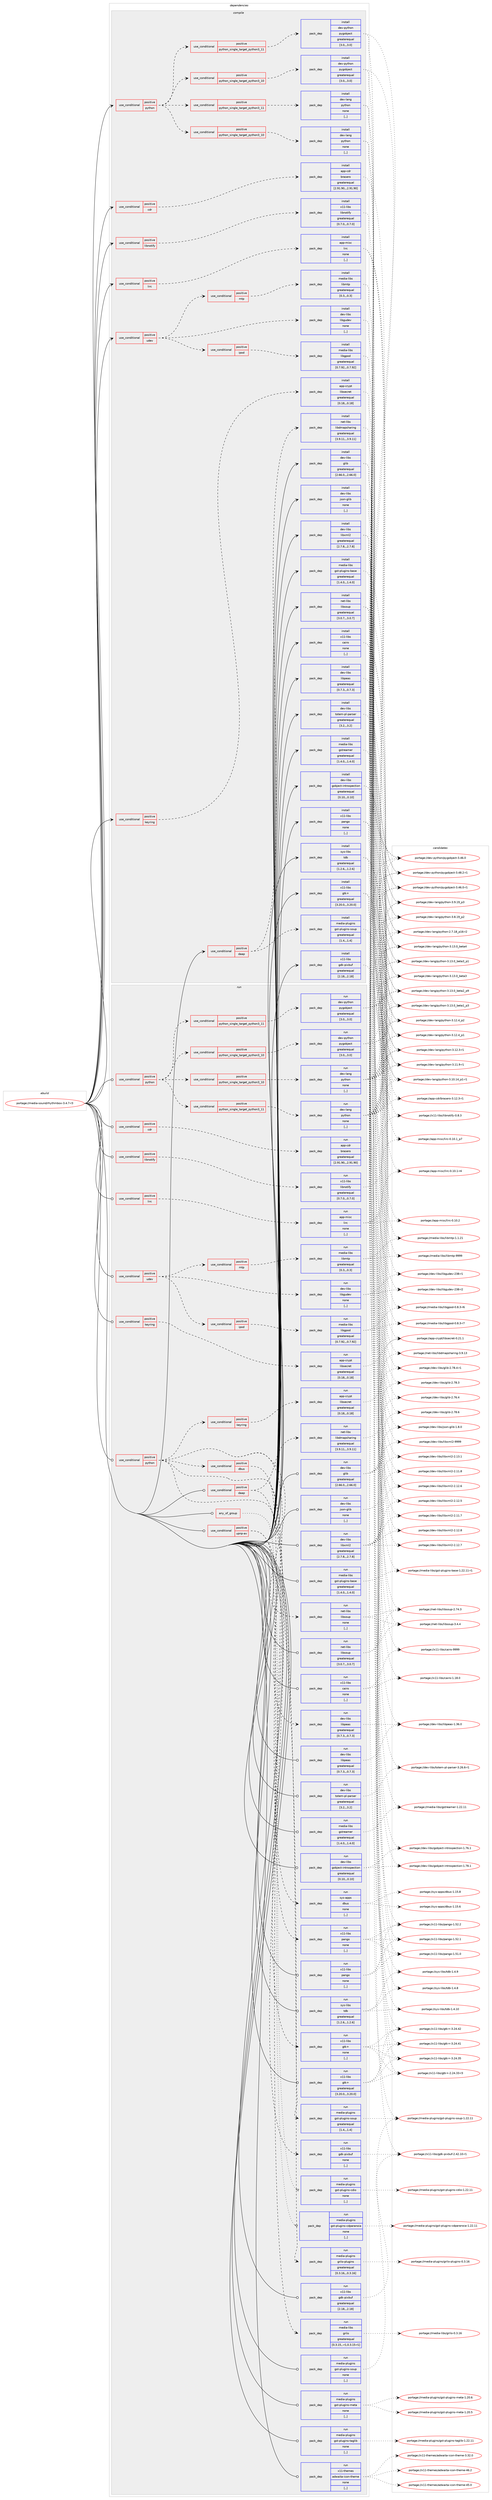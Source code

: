 digraph prolog {

# *************
# Graph options
# *************

newrank=true;
concentrate=true;
compound=true;
graph [rankdir=LR,fontname=Helvetica,fontsize=10,ranksep=1.5];#, ranksep=2.5, nodesep=0.2];
edge  [arrowhead=vee];
node  [fontname=Helvetica,fontsize=10];

# **********
# The ebuild
# **********

subgraph cluster_leftcol {
color=gray;
label=<<i>ebuild</i>>;
id [label="portage://media-sound/rhythmbox-3.4.7-r3", color=red, width=4, href="../media-sound/rhythmbox-3.4.7-r3.svg"];
}

# ****************
# The dependencies
# ****************

subgraph cluster_midcol {
color=gray;
label=<<i>dependencies</i>>;
subgraph cluster_compile {
fillcolor="#eeeeee";
style=filled;
label=<<i>compile</i>>;
subgraph cond81256 {
dependency320369 [label=<<TABLE BORDER="0" CELLBORDER="1" CELLSPACING="0" CELLPADDING="4"><TR><TD ROWSPAN="3" CELLPADDING="10">use_conditional</TD></TR><TR><TD>positive</TD></TR><TR><TD>cdr</TD></TR></TABLE>>, shape=none, color=red];
subgraph pack236648 {
dependency320370 [label=<<TABLE BORDER="0" CELLBORDER="1" CELLSPACING="0" CELLPADDING="4" WIDTH="220"><TR><TD ROWSPAN="6" CELLPADDING="30">pack_dep</TD></TR><TR><TD WIDTH="110">install</TD></TR><TR><TD>app-cdr</TD></TR><TR><TD>brasero</TD></TR><TR><TD>greaterequal</TD></TR><TR><TD>[2.91.90,,,2.91.90]</TD></TR></TABLE>>, shape=none, color=blue];
}
dependency320369:e -> dependency320370:w [weight=20,style="dashed",arrowhead="vee"];
}
id:e -> dependency320369:w [weight=20,style="solid",arrowhead="vee"];
subgraph cond81257 {
dependency320371 [label=<<TABLE BORDER="0" CELLBORDER="1" CELLSPACING="0" CELLPADDING="4"><TR><TD ROWSPAN="3" CELLPADDING="10">use_conditional</TD></TR><TR><TD>positive</TD></TR><TR><TD>daap</TD></TR></TABLE>>, shape=none, color=red];
subgraph pack236649 {
dependency320372 [label=<<TABLE BORDER="0" CELLBORDER="1" CELLSPACING="0" CELLPADDING="4" WIDTH="220"><TR><TD ROWSPAN="6" CELLPADDING="30">pack_dep</TD></TR><TR><TD WIDTH="110">install</TD></TR><TR><TD>net-libs</TD></TR><TR><TD>libdmapsharing</TD></TR><TR><TD>greaterequal</TD></TR><TR><TD>[3.9.11,,,3.9.11]</TD></TR></TABLE>>, shape=none, color=blue];
}
dependency320371:e -> dependency320372:w [weight=20,style="dashed",arrowhead="vee"];
subgraph pack236650 {
dependency320373 [label=<<TABLE BORDER="0" CELLBORDER="1" CELLSPACING="0" CELLPADDING="4" WIDTH="220"><TR><TD ROWSPAN="6" CELLPADDING="30">pack_dep</TD></TR><TR><TD WIDTH="110">install</TD></TR><TR><TD>media-plugins</TD></TR><TR><TD>gst-plugins-soup</TD></TR><TR><TD>greaterequal</TD></TR><TR><TD>[1.4,,,1.4]</TD></TR></TABLE>>, shape=none, color=blue];
}
dependency320371:e -> dependency320373:w [weight=20,style="dashed",arrowhead="vee"];
}
id:e -> dependency320371:w [weight=20,style="solid",arrowhead="vee"];
subgraph cond81258 {
dependency320374 [label=<<TABLE BORDER="0" CELLBORDER="1" CELLSPACING="0" CELLPADDING="4"><TR><TD ROWSPAN="3" CELLPADDING="10">use_conditional</TD></TR><TR><TD>positive</TD></TR><TR><TD>keyring</TD></TR></TABLE>>, shape=none, color=red];
subgraph pack236651 {
dependency320375 [label=<<TABLE BORDER="0" CELLBORDER="1" CELLSPACING="0" CELLPADDING="4" WIDTH="220"><TR><TD ROWSPAN="6" CELLPADDING="30">pack_dep</TD></TR><TR><TD WIDTH="110">install</TD></TR><TR><TD>app-crypt</TD></TR><TR><TD>libsecret</TD></TR><TR><TD>greaterequal</TD></TR><TR><TD>[0.18,,,0.18]</TD></TR></TABLE>>, shape=none, color=blue];
}
dependency320374:e -> dependency320375:w [weight=20,style="dashed",arrowhead="vee"];
}
id:e -> dependency320374:w [weight=20,style="solid",arrowhead="vee"];
subgraph cond81259 {
dependency320376 [label=<<TABLE BORDER="0" CELLBORDER="1" CELLSPACING="0" CELLPADDING="4"><TR><TD ROWSPAN="3" CELLPADDING="10">use_conditional</TD></TR><TR><TD>positive</TD></TR><TR><TD>libnotify</TD></TR></TABLE>>, shape=none, color=red];
subgraph pack236652 {
dependency320377 [label=<<TABLE BORDER="0" CELLBORDER="1" CELLSPACING="0" CELLPADDING="4" WIDTH="220"><TR><TD ROWSPAN="6" CELLPADDING="30">pack_dep</TD></TR><TR><TD WIDTH="110">install</TD></TR><TR><TD>x11-libs</TD></TR><TR><TD>libnotify</TD></TR><TR><TD>greaterequal</TD></TR><TR><TD>[0.7.0,,,0.7.0]</TD></TR></TABLE>>, shape=none, color=blue];
}
dependency320376:e -> dependency320377:w [weight=20,style="dashed",arrowhead="vee"];
}
id:e -> dependency320376:w [weight=20,style="solid",arrowhead="vee"];
subgraph cond81260 {
dependency320378 [label=<<TABLE BORDER="0" CELLBORDER="1" CELLSPACING="0" CELLPADDING="4"><TR><TD ROWSPAN="3" CELLPADDING="10">use_conditional</TD></TR><TR><TD>positive</TD></TR><TR><TD>lirc</TD></TR></TABLE>>, shape=none, color=red];
subgraph pack236653 {
dependency320379 [label=<<TABLE BORDER="0" CELLBORDER="1" CELLSPACING="0" CELLPADDING="4" WIDTH="220"><TR><TD ROWSPAN="6" CELLPADDING="30">pack_dep</TD></TR><TR><TD WIDTH="110">install</TD></TR><TR><TD>app-misc</TD></TR><TR><TD>lirc</TD></TR><TR><TD>none</TD></TR><TR><TD>[,,]</TD></TR></TABLE>>, shape=none, color=blue];
}
dependency320378:e -> dependency320379:w [weight=20,style="dashed",arrowhead="vee"];
}
id:e -> dependency320378:w [weight=20,style="solid",arrowhead="vee"];
subgraph cond81261 {
dependency320380 [label=<<TABLE BORDER="0" CELLBORDER="1" CELLSPACING="0" CELLPADDING="4"><TR><TD ROWSPAN="3" CELLPADDING="10">use_conditional</TD></TR><TR><TD>positive</TD></TR><TR><TD>python</TD></TR></TABLE>>, shape=none, color=red];
subgraph cond81262 {
dependency320381 [label=<<TABLE BORDER="0" CELLBORDER="1" CELLSPACING="0" CELLPADDING="4"><TR><TD ROWSPAN="3" CELLPADDING="10">use_conditional</TD></TR><TR><TD>positive</TD></TR><TR><TD>python_single_target_python3_10</TD></TR></TABLE>>, shape=none, color=red];
subgraph pack236654 {
dependency320382 [label=<<TABLE BORDER="0" CELLBORDER="1" CELLSPACING="0" CELLPADDING="4" WIDTH="220"><TR><TD ROWSPAN="6" CELLPADDING="30">pack_dep</TD></TR><TR><TD WIDTH="110">install</TD></TR><TR><TD>dev-lang</TD></TR><TR><TD>python</TD></TR><TR><TD>none</TD></TR><TR><TD>[,,]</TD></TR></TABLE>>, shape=none, color=blue];
}
dependency320381:e -> dependency320382:w [weight=20,style="dashed",arrowhead="vee"];
}
dependency320380:e -> dependency320381:w [weight=20,style="dashed",arrowhead="vee"];
subgraph cond81263 {
dependency320383 [label=<<TABLE BORDER="0" CELLBORDER="1" CELLSPACING="0" CELLPADDING="4"><TR><TD ROWSPAN="3" CELLPADDING="10">use_conditional</TD></TR><TR><TD>positive</TD></TR><TR><TD>python_single_target_python3_11</TD></TR></TABLE>>, shape=none, color=red];
subgraph pack236655 {
dependency320384 [label=<<TABLE BORDER="0" CELLBORDER="1" CELLSPACING="0" CELLPADDING="4" WIDTH="220"><TR><TD ROWSPAN="6" CELLPADDING="30">pack_dep</TD></TR><TR><TD WIDTH="110">install</TD></TR><TR><TD>dev-lang</TD></TR><TR><TD>python</TD></TR><TR><TD>none</TD></TR><TR><TD>[,,]</TD></TR></TABLE>>, shape=none, color=blue];
}
dependency320383:e -> dependency320384:w [weight=20,style="dashed",arrowhead="vee"];
}
dependency320380:e -> dependency320383:w [weight=20,style="dashed",arrowhead="vee"];
subgraph cond81264 {
dependency320385 [label=<<TABLE BORDER="0" CELLBORDER="1" CELLSPACING="0" CELLPADDING="4"><TR><TD ROWSPAN="3" CELLPADDING="10">use_conditional</TD></TR><TR><TD>positive</TD></TR><TR><TD>python_single_target_python3_10</TD></TR></TABLE>>, shape=none, color=red];
subgraph pack236656 {
dependency320386 [label=<<TABLE BORDER="0" CELLBORDER="1" CELLSPACING="0" CELLPADDING="4" WIDTH="220"><TR><TD ROWSPAN="6" CELLPADDING="30">pack_dep</TD></TR><TR><TD WIDTH="110">install</TD></TR><TR><TD>dev-python</TD></TR><TR><TD>pygobject</TD></TR><TR><TD>greaterequal</TD></TR><TR><TD>[3.0,,,3.0]</TD></TR></TABLE>>, shape=none, color=blue];
}
dependency320385:e -> dependency320386:w [weight=20,style="dashed",arrowhead="vee"];
}
dependency320380:e -> dependency320385:w [weight=20,style="dashed",arrowhead="vee"];
subgraph cond81265 {
dependency320387 [label=<<TABLE BORDER="0" CELLBORDER="1" CELLSPACING="0" CELLPADDING="4"><TR><TD ROWSPAN="3" CELLPADDING="10">use_conditional</TD></TR><TR><TD>positive</TD></TR><TR><TD>python_single_target_python3_11</TD></TR></TABLE>>, shape=none, color=red];
subgraph pack236657 {
dependency320388 [label=<<TABLE BORDER="0" CELLBORDER="1" CELLSPACING="0" CELLPADDING="4" WIDTH="220"><TR><TD ROWSPAN="6" CELLPADDING="30">pack_dep</TD></TR><TR><TD WIDTH="110">install</TD></TR><TR><TD>dev-python</TD></TR><TR><TD>pygobject</TD></TR><TR><TD>greaterequal</TD></TR><TR><TD>[3.0,,,3.0]</TD></TR></TABLE>>, shape=none, color=blue];
}
dependency320387:e -> dependency320388:w [weight=20,style="dashed",arrowhead="vee"];
}
dependency320380:e -> dependency320387:w [weight=20,style="dashed",arrowhead="vee"];
}
id:e -> dependency320380:w [weight=20,style="solid",arrowhead="vee"];
subgraph cond81266 {
dependency320389 [label=<<TABLE BORDER="0" CELLBORDER="1" CELLSPACING="0" CELLPADDING="4"><TR><TD ROWSPAN="3" CELLPADDING="10">use_conditional</TD></TR><TR><TD>positive</TD></TR><TR><TD>udev</TD></TR></TABLE>>, shape=none, color=red];
subgraph pack236658 {
dependency320390 [label=<<TABLE BORDER="0" CELLBORDER="1" CELLSPACING="0" CELLPADDING="4" WIDTH="220"><TR><TD ROWSPAN="6" CELLPADDING="30">pack_dep</TD></TR><TR><TD WIDTH="110">install</TD></TR><TR><TD>dev-libs</TD></TR><TR><TD>libgudev</TD></TR><TR><TD>none</TD></TR><TR><TD>[,,]</TD></TR></TABLE>>, shape=none, color=blue];
}
dependency320389:e -> dependency320390:w [weight=20,style="dashed",arrowhead="vee"];
subgraph cond81267 {
dependency320391 [label=<<TABLE BORDER="0" CELLBORDER="1" CELLSPACING="0" CELLPADDING="4"><TR><TD ROWSPAN="3" CELLPADDING="10">use_conditional</TD></TR><TR><TD>positive</TD></TR><TR><TD>ipod</TD></TR></TABLE>>, shape=none, color=red];
subgraph pack236659 {
dependency320392 [label=<<TABLE BORDER="0" CELLBORDER="1" CELLSPACING="0" CELLPADDING="4" WIDTH="220"><TR><TD ROWSPAN="6" CELLPADDING="30">pack_dep</TD></TR><TR><TD WIDTH="110">install</TD></TR><TR><TD>media-libs</TD></TR><TR><TD>libgpod</TD></TR><TR><TD>greaterequal</TD></TR><TR><TD>[0.7.92,,,0.7.92]</TD></TR></TABLE>>, shape=none, color=blue];
}
dependency320391:e -> dependency320392:w [weight=20,style="dashed",arrowhead="vee"];
}
dependency320389:e -> dependency320391:w [weight=20,style="dashed",arrowhead="vee"];
subgraph cond81268 {
dependency320393 [label=<<TABLE BORDER="0" CELLBORDER="1" CELLSPACING="0" CELLPADDING="4"><TR><TD ROWSPAN="3" CELLPADDING="10">use_conditional</TD></TR><TR><TD>positive</TD></TR><TR><TD>mtp</TD></TR></TABLE>>, shape=none, color=red];
subgraph pack236660 {
dependency320394 [label=<<TABLE BORDER="0" CELLBORDER="1" CELLSPACING="0" CELLPADDING="4" WIDTH="220"><TR><TD ROWSPAN="6" CELLPADDING="30">pack_dep</TD></TR><TR><TD WIDTH="110">install</TD></TR><TR><TD>media-libs</TD></TR><TR><TD>libmtp</TD></TR><TR><TD>greaterequal</TD></TR><TR><TD>[0.3,,,0.3]</TD></TR></TABLE>>, shape=none, color=blue];
}
dependency320393:e -> dependency320394:w [weight=20,style="dashed",arrowhead="vee"];
}
dependency320389:e -> dependency320393:w [weight=20,style="dashed",arrowhead="vee"];
}
id:e -> dependency320389:w [weight=20,style="solid",arrowhead="vee"];
subgraph pack236661 {
dependency320395 [label=<<TABLE BORDER="0" CELLBORDER="1" CELLSPACING="0" CELLPADDING="4" WIDTH="220"><TR><TD ROWSPAN="6" CELLPADDING="30">pack_dep</TD></TR><TR><TD WIDTH="110">install</TD></TR><TR><TD>dev-libs</TD></TR><TR><TD>glib</TD></TR><TR><TD>greaterequal</TD></TR><TR><TD>[2.66.0,,,2.66.0]</TD></TR></TABLE>>, shape=none, color=blue];
}
id:e -> dependency320395:w [weight=20,style="solid",arrowhead="vee"];
subgraph pack236662 {
dependency320396 [label=<<TABLE BORDER="0" CELLBORDER="1" CELLSPACING="0" CELLPADDING="4" WIDTH="220"><TR><TD ROWSPAN="6" CELLPADDING="30">pack_dep</TD></TR><TR><TD WIDTH="110">install</TD></TR><TR><TD>dev-libs</TD></TR><TR><TD>gobject-introspection</TD></TR><TR><TD>greaterequal</TD></TR><TR><TD>[0.10,,,0.10]</TD></TR></TABLE>>, shape=none, color=blue];
}
id:e -> dependency320396:w [weight=20,style="solid",arrowhead="vee"];
subgraph pack236663 {
dependency320397 [label=<<TABLE BORDER="0" CELLBORDER="1" CELLSPACING="0" CELLPADDING="4" WIDTH="220"><TR><TD ROWSPAN="6" CELLPADDING="30">pack_dep</TD></TR><TR><TD WIDTH="110">install</TD></TR><TR><TD>dev-libs</TD></TR><TR><TD>json-glib</TD></TR><TR><TD>none</TD></TR><TR><TD>[,,]</TD></TR></TABLE>>, shape=none, color=blue];
}
id:e -> dependency320397:w [weight=20,style="solid",arrowhead="vee"];
subgraph pack236664 {
dependency320398 [label=<<TABLE BORDER="0" CELLBORDER="1" CELLSPACING="0" CELLPADDING="4" WIDTH="220"><TR><TD ROWSPAN="6" CELLPADDING="30">pack_dep</TD></TR><TR><TD WIDTH="110">install</TD></TR><TR><TD>dev-libs</TD></TR><TR><TD>libpeas</TD></TR><TR><TD>greaterequal</TD></TR><TR><TD>[0.7.3,,,0.7.3]</TD></TR></TABLE>>, shape=none, color=blue];
}
id:e -> dependency320398:w [weight=20,style="solid",arrowhead="vee"];
subgraph pack236665 {
dependency320399 [label=<<TABLE BORDER="0" CELLBORDER="1" CELLSPACING="0" CELLPADDING="4" WIDTH="220"><TR><TD ROWSPAN="6" CELLPADDING="30">pack_dep</TD></TR><TR><TD WIDTH="110">install</TD></TR><TR><TD>dev-libs</TD></TR><TR><TD>libxml2</TD></TR><TR><TD>greaterequal</TD></TR><TR><TD>[2.7.8,,,2.7.8]</TD></TR></TABLE>>, shape=none, color=blue];
}
id:e -> dependency320399:w [weight=20,style="solid",arrowhead="vee"];
subgraph pack236666 {
dependency320400 [label=<<TABLE BORDER="0" CELLBORDER="1" CELLSPACING="0" CELLPADDING="4" WIDTH="220"><TR><TD ROWSPAN="6" CELLPADDING="30">pack_dep</TD></TR><TR><TD WIDTH="110">install</TD></TR><TR><TD>dev-libs</TD></TR><TR><TD>totem-pl-parser</TD></TR><TR><TD>greaterequal</TD></TR><TR><TD>[3.2,,,3.2]</TD></TR></TABLE>>, shape=none, color=blue];
}
id:e -> dependency320400:w [weight=20,style="solid",arrowhead="vee"];
subgraph pack236667 {
dependency320401 [label=<<TABLE BORDER="0" CELLBORDER="1" CELLSPACING="0" CELLPADDING="4" WIDTH="220"><TR><TD ROWSPAN="6" CELLPADDING="30">pack_dep</TD></TR><TR><TD WIDTH="110">install</TD></TR><TR><TD>media-libs</TD></TR><TR><TD>gst-plugins-base</TD></TR><TR><TD>greaterequal</TD></TR><TR><TD>[1.4.0,,,1.4.0]</TD></TR></TABLE>>, shape=none, color=blue];
}
id:e -> dependency320401:w [weight=20,style="solid",arrowhead="vee"];
subgraph pack236668 {
dependency320402 [label=<<TABLE BORDER="0" CELLBORDER="1" CELLSPACING="0" CELLPADDING="4" WIDTH="220"><TR><TD ROWSPAN="6" CELLPADDING="30">pack_dep</TD></TR><TR><TD WIDTH="110">install</TD></TR><TR><TD>media-libs</TD></TR><TR><TD>gstreamer</TD></TR><TR><TD>greaterequal</TD></TR><TR><TD>[1.4.0,,,1.4.0]</TD></TR></TABLE>>, shape=none, color=blue];
}
id:e -> dependency320402:w [weight=20,style="solid",arrowhead="vee"];
subgraph pack236669 {
dependency320403 [label=<<TABLE BORDER="0" CELLBORDER="1" CELLSPACING="0" CELLPADDING="4" WIDTH="220"><TR><TD ROWSPAN="6" CELLPADDING="30">pack_dep</TD></TR><TR><TD WIDTH="110">install</TD></TR><TR><TD>net-libs</TD></TR><TR><TD>libsoup</TD></TR><TR><TD>greaterequal</TD></TR><TR><TD>[3.0.7,,,3.0.7]</TD></TR></TABLE>>, shape=none, color=blue];
}
id:e -> dependency320403:w [weight=20,style="solid",arrowhead="vee"];
subgraph pack236670 {
dependency320404 [label=<<TABLE BORDER="0" CELLBORDER="1" CELLSPACING="0" CELLPADDING="4" WIDTH="220"><TR><TD ROWSPAN="6" CELLPADDING="30">pack_dep</TD></TR><TR><TD WIDTH="110">install</TD></TR><TR><TD>sys-libs</TD></TR><TR><TD>tdb</TD></TR><TR><TD>greaterequal</TD></TR><TR><TD>[1.2.6,,,1.2.6]</TD></TR></TABLE>>, shape=none, color=blue];
}
id:e -> dependency320404:w [weight=20,style="solid",arrowhead="vee"];
subgraph pack236671 {
dependency320405 [label=<<TABLE BORDER="0" CELLBORDER="1" CELLSPACING="0" CELLPADDING="4" WIDTH="220"><TR><TD ROWSPAN="6" CELLPADDING="30">pack_dep</TD></TR><TR><TD WIDTH="110">install</TD></TR><TR><TD>x11-libs</TD></TR><TR><TD>cairo</TD></TR><TR><TD>none</TD></TR><TR><TD>[,,]</TD></TR></TABLE>>, shape=none, color=blue];
}
id:e -> dependency320405:w [weight=20,style="solid",arrowhead="vee"];
subgraph pack236672 {
dependency320406 [label=<<TABLE BORDER="0" CELLBORDER="1" CELLSPACING="0" CELLPADDING="4" WIDTH="220"><TR><TD ROWSPAN="6" CELLPADDING="30">pack_dep</TD></TR><TR><TD WIDTH="110">install</TD></TR><TR><TD>x11-libs</TD></TR><TR><TD>gdk-pixbuf</TD></TR><TR><TD>greaterequal</TD></TR><TR><TD>[2.18,,,2.18]</TD></TR></TABLE>>, shape=none, color=blue];
}
id:e -> dependency320406:w [weight=20,style="solid",arrowhead="vee"];
subgraph pack236673 {
dependency320407 [label=<<TABLE BORDER="0" CELLBORDER="1" CELLSPACING="0" CELLPADDING="4" WIDTH="220"><TR><TD ROWSPAN="6" CELLPADDING="30">pack_dep</TD></TR><TR><TD WIDTH="110">install</TD></TR><TR><TD>x11-libs</TD></TR><TR><TD>gtk+</TD></TR><TR><TD>greaterequal</TD></TR><TR><TD>[3.20.0,,,3.20.0]</TD></TR></TABLE>>, shape=none, color=blue];
}
id:e -> dependency320407:w [weight=20,style="solid",arrowhead="vee"];
subgraph pack236674 {
dependency320408 [label=<<TABLE BORDER="0" CELLBORDER="1" CELLSPACING="0" CELLPADDING="4" WIDTH="220"><TR><TD ROWSPAN="6" CELLPADDING="30">pack_dep</TD></TR><TR><TD WIDTH="110">install</TD></TR><TR><TD>x11-libs</TD></TR><TR><TD>pango</TD></TR><TR><TD>none</TD></TR><TR><TD>[,,]</TD></TR></TABLE>>, shape=none, color=blue];
}
id:e -> dependency320408:w [weight=20,style="solid",arrowhead="vee"];
}
subgraph cluster_compileandrun {
fillcolor="#eeeeee";
style=filled;
label=<<i>compile and run</i>>;
}
subgraph cluster_run {
fillcolor="#eeeeee";
style=filled;
label=<<i>run</i>>;
subgraph any2293 {
dependency320409 [label=<<TABLE BORDER="0" CELLBORDER="1" CELLSPACING="0" CELLPADDING="4"><TR><TD CELLPADDING="10">any_of_group</TD></TR></TABLE>>, shape=none, color=red];subgraph pack236675 {
dependency320410 [label=<<TABLE BORDER="0" CELLBORDER="1" CELLSPACING="0" CELLPADDING="4" WIDTH="220"><TR><TD ROWSPAN="6" CELLPADDING="30">pack_dep</TD></TR><TR><TD WIDTH="110">run</TD></TR><TR><TD>media-plugins</TD></TR><TR><TD>gst-plugins-cdparanoia</TD></TR><TR><TD>none</TD></TR><TR><TD>[,,]</TD></TR></TABLE>>, shape=none, color=blue];
}
dependency320409:e -> dependency320410:w [weight=20,style="dotted",arrowhead="oinv"];
subgraph pack236676 {
dependency320411 [label=<<TABLE BORDER="0" CELLBORDER="1" CELLSPACING="0" CELLPADDING="4" WIDTH="220"><TR><TD ROWSPAN="6" CELLPADDING="30">pack_dep</TD></TR><TR><TD WIDTH="110">run</TD></TR><TR><TD>media-plugins</TD></TR><TR><TD>gst-plugins-cdio</TD></TR><TR><TD>none</TD></TR><TR><TD>[,,]</TD></TR></TABLE>>, shape=none, color=blue];
}
dependency320409:e -> dependency320411:w [weight=20,style="dotted",arrowhead="oinv"];
}
id:e -> dependency320409:w [weight=20,style="solid",arrowhead="odot"];
subgraph cond81269 {
dependency320412 [label=<<TABLE BORDER="0" CELLBORDER="1" CELLSPACING="0" CELLPADDING="4"><TR><TD ROWSPAN="3" CELLPADDING="10">use_conditional</TD></TR><TR><TD>positive</TD></TR><TR><TD>cdr</TD></TR></TABLE>>, shape=none, color=red];
subgraph pack236677 {
dependency320413 [label=<<TABLE BORDER="0" CELLBORDER="1" CELLSPACING="0" CELLPADDING="4" WIDTH="220"><TR><TD ROWSPAN="6" CELLPADDING="30">pack_dep</TD></TR><TR><TD WIDTH="110">run</TD></TR><TR><TD>app-cdr</TD></TR><TR><TD>brasero</TD></TR><TR><TD>greaterequal</TD></TR><TR><TD>[2.91.90,,,2.91.90]</TD></TR></TABLE>>, shape=none, color=blue];
}
dependency320412:e -> dependency320413:w [weight=20,style="dashed",arrowhead="vee"];
}
id:e -> dependency320412:w [weight=20,style="solid",arrowhead="odot"];
subgraph cond81270 {
dependency320414 [label=<<TABLE BORDER="0" CELLBORDER="1" CELLSPACING="0" CELLPADDING="4"><TR><TD ROWSPAN="3" CELLPADDING="10">use_conditional</TD></TR><TR><TD>positive</TD></TR><TR><TD>daap</TD></TR></TABLE>>, shape=none, color=red];
subgraph pack236678 {
dependency320415 [label=<<TABLE BORDER="0" CELLBORDER="1" CELLSPACING="0" CELLPADDING="4" WIDTH="220"><TR><TD ROWSPAN="6" CELLPADDING="30">pack_dep</TD></TR><TR><TD WIDTH="110">run</TD></TR><TR><TD>net-libs</TD></TR><TR><TD>libdmapsharing</TD></TR><TR><TD>greaterequal</TD></TR><TR><TD>[3.9.11,,,3.9.11]</TD></TR></TABLE>>, shape=none, color=blue];
}
dependency320414:e -> dependency320415:w [weight=20,style="dashed",arrowhead="vee"];
subgraph pack236679 {
dependency320416 [label=<<TABLE BORDER="0" CELLBORDER="1" CELLSPACING="0" CELLPADDING="4" WIDTH="220"><TR><TD ROWSPAN="6" CELLPADDING="30">pack_dep</TD></TR><TR><TD WIDTH="110">run</TD></TR><TR><TD>media-plugins</TD></TR><TR><TD>gst-plugins-soup</TD></TR><TR><TD>greaterequal</TD></TR><TR><TD>[1.4,,,1.4]</TD></TR></TABLE>>, shape=none, color=blue];
}
dependency320414:e -> dependency320416:w [weight=20,style="dashed",arrowhead="vee"];
}
id:e -> dependency320414:w [weight=20,style="solid",arrowhead="odot"];
subgraph cond81271 {
dependency320417 [label=<<TABLE BORDER="0" CELLBORDER="1" CELLSPACING="0" CELLPADDING="4"><TR><TD ROWSPAN="3" CELLPADDING="10">use_conditional</TD></TR><TR><TD>positive</TD></TR><TR><TD>keyring</TD></TR></TABLE>>, shape=none, color=red];
subgraph pack236680 {
dependency320418 [label=<<TABLE BORDER="0" CELLBORDER="1" CELLSPACING="0" CELLPADDING="4" WIDTH="220"><TR><TD ROWSPAN="6" CELLPADDING="30">pack_dep</TD></TR><TR><TD WIDTH="110">run</TD></TR><TR><TD>app-crypt</TD></TR><TR><TD>libsecret</TD></TR><TR><TD>greaterequal</TD></TR><TR><TD>[0.18,,,0.18]</TD></TR></TABLE>>, shape=none, color=blue];
}
dependency320417:e -> dependency320418:w [weight=20,style="dashed",arrowhead="vee"];
}
id:e -> dependency320417:w [weight=20,style="solid",arrowhead="odot"];
subgraph cond81272 {
dependency320419 [label=<<TABLE BORDER="0" CELLBORDER="1" CELLSPACING="0" CELLPADDING="4"><TR><TD ROWSPAN="3" CELLPADDING="10">use_conditional</TD></TR><TR><TD>positive</TD></TR><TR><TD>libnotify</TD></TR></TABLE>>, shape=none, color=red];
subgraph pack236681 {
dependency320420 [label=<<TABLE BORDER="0" CELLBORDER="1" CELLSPACING="0" CELLPADDING="4" WIDTH="220"><TR><TD ROWSPAN="6" CELLPADDING="30">pack_dep</TD></TR><TR><TD WIDTH="110">run</TD></TR><TR><TD>x11-libs</TD></TR><TR><TD>libnotify</TD></TR><TR><TD>greaterequal</TD></TR><TR><TD>[0.7.0,,,0.7.0]</TD></TR></TABLE>>, shape=none, color=blue];
}
dependency320419:e -> dependency320420:w [weight=20,style="dashed",arrowhead="vee"];
}
id:e -> dependency320419:w [weight=20,style="solid",arrowhead="odot"];
subgraph cond81273 {
dependency320421 [label=<<TABLE BORDER="0" CELLBORDER="1" CELLSPACING="0" CELLPADDING="4"><TR><TD ROWSPAN="3" CELLPADDING="10">use_conditional</TD></TR><TR><TD>positive</TD></TR><TR><TD>lirc</TD></TR></TABLE>>, shape=none, color=red];
subgraph pack236682 {
dependency320422 [label=<<TABLE BORDER="0" CELLBORDER="1" CELLSPACING="0" CELLPADDING="4" WIDTH="220"><TR><TD ROWSPAN="6" CELLPADDING="30">pack_dep</TD></TR><TR><TD WIDTH="110">run</TD></TR><TR><TD>app-misc</TD></TR><TR><TD>lirc</TD></TR><TR><TD>none</TD></TR><TR><TD>[,,]</TD></TR></TABLE>>, shape=none, color=blue];
}
dependency320421:e -> dependency320422:w [weight=20,style="dashed",arrowhead="vee"];
}
id:e -> dependency320421:w [weight=20,style="solid",arrowhead="odot"];
subgraph cond81274 {
dependency320423 [label=<<TABLE BORDER="0" CELLBORDER="1" CELLSPACING="0" CELLPADDING="4"><TR><TD ROWSPAN="3" CELLPADDING="10">use_conditional</TD></TR><TR><TD>positive</TD></TR><TR><TD>python</TD></TR></TABLE>>, shape=none, color=red];
subgraph cond81275 {
dependency320424 [label=<<TABLE BORDER="0" CELLBORDER="1" CELLSPACING="0" CELLPADDING="4"><TR><TD ROWSPAN="3" CELLPADDING="10">use_conditional</TD></TR><TR><TD>positive</TD></TR><TR><TD>python_single_target_python3_10</TD></TR></TABLE>>, shape=none, color=red];
subgraph pack236683 {
dependency320425 [label=<<TABLE BORDER="0" CELLBORDER="1" CELLSPACING="0" CELLPADDING="4" WIDTH="220"><TR><TD ROWSPAN="6" CELLPADDING="30">pack_dep</TD></TR><TR><TD WIDTH="110">run</TD></TR><TR><TD>dev-lang</TD></TR><TR><TD>python</TD></TR><TR><TD>none</TD></TR><TR><TD>[,,]</TD></TR></TABLE>>, shape=none, color=blue];
}
dependency320424:e -> dependency320425:w [weight=20,style="dashed",arrowhead="vee"];
}
dependency320423:e -> dependency320424:w [weight=20,style="dashed",arrowhead="vee"];
subgraph cond81276 {
dependency320426 [label=<<TABLE BORDER="0" CELLBORDER="1" CELLSPACING="0" CELLPADDING="4"><TR><TD ROWSPAN="3" CELLPADDING="10">use_conditional</TD></TR><TR><TD>positive</TD></TR><TR><TD>python_single_target_python3_11</TD></TR></TABLE>>, shape=none, color=red];
subgraph pack236684 {
dependency320427 [label=<<TABLE BORDER="0" CELLBORDER="1" CELLSPACING="0" CELLPADDING="4" WIDTH="220"><TR><TD ROWSPAN="6" CELLPADDING="30">pack_dep</TD></TR><TR><TD WIDTH="110">run</TD></TR><TR><TD>dev-lang</TD></TR><TR><TD>python</TD></TR><TR><TD>none</TD></TR><TR><TD>[,,]</TD></TR></TABLE>>, shape=none, color=blue];
}
dependency320426:e -> dependency320427:w [weight=20,style="dashed",arrowhead="vee"];
}
dependency320423:e -> dependency320426:w [weight=20,style="dashed",arrowhead="vee"];
subgraph cond81277 {
dependency320428 [label=<<TABLE BORDER="0" CELLBORDER="1" CELLSPACING="0" CELLPADDING="4"><TR><TD ROWSPAN="3" CELLPADDING="10">use_conditional</TD></TR><TR><TD>positive</TD></TR><TR><TD>python_single_target_python3_10</TD></TR></TABLE>>, shape=none, color=red];
subgraph pack236685 {
dependency320429 [label=<<TABLE BORDER="0" CELLBORDER="1" CELLSPACING="0" CELLPADDING="4" WIDTH="220"><TR><TD ROWSPAN="6" CELLPADDING="30">pack_dep</TD></TR><TR><TD WIDTH="110">run</TD></TR><TR><TD>dev-python</TD></TR><TR><TD>pygobject</TD></TR><TR><TD>greaterequal</TD></TR><TR><TD>[3.0,,,3.0]</TD></TR></TABLE>>, shape=none, color=blue];
}
dependency320428:e -> dependency320429:w [weight=20,style="dashed",arrowhead="vee"];
}
dependency320423:e -> dependency320428:w [weight=20,style="dashed",arrowhead="vee"];
subgraph cond81278 {
dependency320430 [label=<<TABLE BORDER="0" CELLBORDER="1" CELLSPACING="0" CELLPADDING="4"><TR><TD ROWSPAN="3" CELLPADDING="10">use_conditional</TD></TR><TR><TD>positive</TD></TR><TR><TD>python_single_target_python3_11</TD></TR></TABLE>>, shape=none, color=red];
subgraph pack236686 {
dependency320431 [label=<<TABLE BORDER="0" CELLBORDER="1" CELLSPACING="0" CELLPADDING="4" WIDTH="220"><TR><TD ROWSPAN="6" CELLPADDING="30">pack_dep</TD></TR><TR><TD WIDTH="110">run</TD></TR><TR><TD>dev-python</TD></TR><TR><TD>pygobject</TD></TR><TR><TD>greaterequal</TD></TR><TR><TD>[3.0,,,3.0]</TD></TR></TABLE>>, shape=none, color=blue];
}
dependency320430:e -> dependency320431:w [weight=20,style="dashed",arrowhead="vee"];
}
dependency320423:e -> dependency320430:w [weight=20,style="dashed",arrowhead="vee"];
}
id:e -> dependency320423:w [weight=20,style="solid",arrowhead="odot"];
subgraph cond81279 {
dependency320432 [label=<<TABLE BORDER="0" CELLBORDER="1" CELLSPACING="0" CELLPADDING="4"><TR><TD ROWSPAN="3" CELLPADDING="10">use_conditional</TD></TR><TR><TD>positive</TD></TR><TR><TD>python</TD></TR></TABLE>>, shape=none, color=red];
subgraph pack236687 {
dependency320433 [label=<<TABLE BORDER="0" CELLBORDER="1" CELLSPACING="0" CELLPADDING="4" WIDTH="220"><TR><TD ROWSPAN="6" CELLPADDING="30">pack_dep</TD></TR><TR><TD WIDTH="110">run</TD></TR><TR><TD>dev-libs</TD></TR><TR><TD>libpeas</TD></TR><TR><TD>greaterequal</TD></TR><TR><TD>[0.7.3,,,0.7.3]</TD></TR></TABLE>>, shape=none, color=blue];
}
dependency320432:e -> dependency320433:w [weight=20,style="dashed",arrowhead="vee"];
subgraph pack236688 {
dependency320434 [label=<<TABLE BORDER="0" CELLBORDER="1" CELLSPACING="0" CELLPADDING="4" WIDTH="220"><TR><TD ROWSPAN="6" CELLPADDING="30">pack_dep</TD></TR><TR><TD WIDTH="110">run</TD></TR><TR><TD>net-libs</TD></TR><TR><TD>libsoup</TD></TR><TR><TD>none</TD></TR><TR><TD>[,,]</TD></TR></TABLE>>, shape=none, color=blue];
}
dependency320432:e -> dependency320434:w [weight=20,style="dashed",arrowhead="vee"];
subgraph pack236689 {
dependency320435 [label=<<TABLE BORDER="0" CELLBORDER="1" CELLSPACING="0" CELLPADDING="4" WIDTH="220"><TR><TD ROWSPAN="6" CELLPADDING="30">pack_dep</TD></TR><TR><TD WIDTH="110">run</TD></TR><TR><TD>x11-libs</TD></TR><TR><TD>gdk-pixbuf</TD></TR><TR><TD>none</TD></TR><TR><TD>[,,]</TD></TR></TABLE>>, shape=none, color=blue];
}
dependency320432:e -> dependency320435:w [weight=20,style="dashed",arrowhead="vee"];
subgraph pack236690 {
dependency320436 [label=<<TABLE BORDER="0" CELLBORDER="1" CELLSPACING="0" CELLPADDING="4" WIDTH="220"><TR><TD ROWSPAN="6" CELLPADDING="30">pack_dep</TD></TR><TR><TD WIDTH="110">run</TD></TR><TR><TD>x11-libs</TD></TR><TR><TD>gtk+</TD></TR><TR><TD>none</TD></TR><TR><TD>[,,]</TD></TR></TABLE>>, shape=none, color=blue];
}
dependency320432:e -> dependency320436:w [weight=20,style="dashed",arrowhead="vee"];
subgraph pack236691 {
dependency320437 [label=<<TABLE BORDER="0" CELLBORDER="1" CELLSPACING="0" CELLPADDING="4" WIDTH="220"><TR><TD ROWSPAN="6" CELLPADDING="30">pack_dep</TD></TR><TR><TD WIDTH="110">run</TD></TR><TR><TD>x11-libs</TD></TR><TR><TD>pango</TD></TR><TR><TD>none</TD></TR><TR><TD>[,,]</TD></TR></TABLE>>, shape=none, color=blue];
}
dependency320432:e -> dependency320437:w [weight=20,style="dashed",arrowhead="vee"];
subgraph cond81280 {
dependency320438 [label=<<TABLE BORDER="0" CELLBORDER="1" CELLSPACING="0" CELLPADDING="4"><TR><TD ROWSPAN="3" CELLPADDING="10">use_conditional</TD></TR><TR><TD>positive</TD></TR><TR><TD>dbus</TD></TR></TABLE>>, shape=none, color=red];
subgraph pack236692 {
dependency320439 [label=<<TABLE BORDER="0" CELLBORDER="1" CELLSPACING="0" CELLPADDING="4" WIDTH="220"><TR><TD ROWSPAN="6" CELLPADDING="30">pack_dep</TD></TR><TR><TD WIDTH="110">run</TD></TR><TR><TD>sys-apps</TD></TR><TR><TD>dbus</TD></TR><TR><TD>none</TD></TR><TR><TD>[,,]</TD></TR></TABLE>>, shape=none, color=blue];
}
dependency320438:e -> dependency320439:w [weight=20,style="dashed",arrowhead="vee"];
}
dependency320432:e -> dependency320438:w [weight=20,style="dashed",arrowhead="vee"];
subgraph cond81281 {
dependency320440 [label=<<TABLE BORDER="0" CELLBORDER="1" CELLSPACING="0" CELLPADDING="4"><TR><TD ROWSPAN="3" CELLPADDING="10">use_conditional</TD></TR><TR><TD>positive</TD></TR><TR><TD>keyring</TD></TR></TABLE>>, shape=none, color=red];
subgraph pack236693 {
dependency320441 [label=<<TABLE BORDER="0" CELLBORDER="1" CELLSPACING="0" CELLPADDING="4" WIDTH="220"><TR><TD ROWSPAN="6" CELLPADDING="30">pack_dep</TD></TR><TR><TD WIDTH="110">run</TD></TR><TR><TD>app-crypt</TD></TR><TR><TD>libsecret</TD></TR><TR><TD>greaterequal</TD></TR><TR><TD>[0.18,,,0.18]</TD></TR></TABLE>>, shape=none, color=blue];
}
dependency320440:e -> dependency320441:w [weight=20,style="dashed",arrowhead="vee"];
}
dependency320432:e -> dependency320440:w [weight=20,style="dashed",arrowhead="vee"];
}
id:e -> dependency320432:w [weight=20,style="solid",arrowhead="odot"];
subgraph cond81282 {
dependency320442 [label=<<TABLE BORDER="0" CELLBORDER="1" CELLSPACING="0" CELLPADDING="4"><TR><TD ROWSPAN="3" CELLPADDING="10">use_conditional</TD></TR><TR><TD>positive</TD></TR><TR><TD>udev</TD></TR></TABLE>>, shape=none, color=red];
subgraph pack236694 {
dependency320443 [label=<<TABLE BORDER="0" CELLBORDER="1" CELLSPACING="0" CELLPADDING="4" WIDTH="220"><TR><TD ROWSPAN="6" CELLPADDING="30">pack_dep</TD></TR><TR><TD WIDTH="110">run</TD></TR><TR><TD>dev-libs</TD></TR><TR><TD>libgudev</TD></TR><TR><TD>none</TD></TR><TR><TD>[,,]</TD></TR></TABLE>>, shape=none, color=blue];
}
dependency320442:e -> dependency320443:w [weight=20,style="dashed",arrowhead="vee"];
subgraph cond81283 {
dependency320444 [label=<<TABLE BORDER="0" CELLBORDER="1" CELLSPACING="0" CELLPADDING="4"><TR><TD ROWSPAN="3" CELLPADDING="10">use_conditional</TD></TR><TR><TD>positive</TD></TR><TR><TD>ipod</TD></TR></TABLE>>, shape=none, color=red];
subgraph pack236695 {
dependency320445 [label=<<TABLE BORDER="0" CELLBORDER="1" CELLSPACING="0" CELLPADDING="4" WIDTH="220"><TR><TD ROWSPAN="6" CELLPADDING="30">pack_dep</TD></TR><TR><TD WIDTH="110">run</TD></TR><TR><TD>media-libs</TD></TR><TR><TD>libgpod</TD></TR><TR><TD>greaterequal</TD></TR><TR><TD>[0.7.92,,,0.7.92]</TD></TR></TABLE>>, shape=none, color=blue];
}
dependency320444:e -> dependency320445:w [weight=20,style="dashed",arrowhead="vee"];
}
dependency320442:e -> dependency320444:w [weight=20,style="dashed",arrowhead="vee"];
subgraph cond81284 {
dependency320446 [label=<<TABLE BORDER="0" CELLBORDER="1" CELLSPACING="0" CELLPADDING="4"><TR><TD ROWSPAN="3" CELLPADDING="10">use_conditional</TD></TR><TR><TD>positive</TD></TR><TR><TD>mtp</TD></TR></TABLE>>, shape=none, color=red];
subgraph pack236696 {
dependency320447 [label=<<TABLE BORDER="0" CELLBORDER="1" CELLSPACING="0" CELLPADDING="4" WIDTH="220"><TR><TD ROWSPAN="6" CELLPADDING="30">pack_dep</TD></TR><TR><TD WIDTH="110">run</TD></TR><TR><TD>media-libs</TD></TR><TR><TD>libmtp</TD></TR><TR><TD>greaterequal</TD></TR><TR><TD>[0.3,,,0.3]</TD></TR></TABLE>>, shape=none, color=blue];
}
dependency320446:e -> dependency320447:w [weight=20,style="dashed",arrowhead="vee"];
}
dependency320442:e -> dependency320446:w [weight=20,style="dashed",arrowhead="vee"];
}
id:e -> dependency320442:w [weight=20,style="solid",arrowhead="odot"];
subgraph cond81285 {
dependency320448 [label=<<TABLE BORDER="0" CELLBORDER="1" CELLSPACING="0" CELLPADDING="4"><TR><TD ROWSPAN="3" CELLPADDING="10">use_conditional</TD></TR><TR><TD>positive</TD></TR><TR><TD>upnp-av</TD></TR></TABLE>>, shape=none, color=red];
subgraph pack236697 {
dependency320449 [label=<<TABLE BORDER="0" CELLBORDER="1" CELLSPACING="0" CELLPADDING="4" WIDTH="220"><TR><TD ROWSPAN="6" CELLPADDING="30">pack_dep</TD></TR><TR><TD WIDTH="110">run</TD></TR><TR><TD>media-libs</TD></TR><TR><TD>grilo</TD></TR><TR><TD>greaterequal</TD></TR><TR><TD>[0.3.15,,-r1,0.3.15-r1]</TD></TR></TABLE>>, shape=none, color=blue];
}
dependency320448:e -> dependency320449:w [weight=20,style="dashed",arrowhead="vee"];
subgraph pack236698 {
dependency320450 [label=<<TABLE BORDER="0" CELLBORDER="1" CELLSPACING="0" CELLPADDING="4" WIDTH="220"><TR><TD ROWSPAN="6" CELLPADDING="30">pack_dep</TD></TR><TR><TD WIDTH="110">run</TD></TR><TR><TD>media-plugins</TD></TR><TR><TD>grilo-plugins</TD></TR><TR><TD>greaterequal</TD></TR><TR><TD>[0.3.16,,,0.3.16]</TD></TR></TABLE>>, shape=none, color=blue];
}
dependency320448:e -> dependency320450:w [weight=20,style="dashed",arrowhead="vee"];
}
id:e -> dependency320448:w [weight=20,style="solid",arrowhead="odot"];
subgraph pack236699 {
dependency320451 [label=<<TABLE BORDER="0" CELLBORDER="1" CELLSPACING="0" CELLPADDING="4" WIDTH="220"><TR><TD ROWSPAN="6" CELLPADDING="30">pack_dep</TD></TR><TR><TD WIDTH="110">run</TD></TR><TR><TD>dev-libs</TD></TR><TR><TD>glib</TD></TR><TR><TD>greaterequal</TD></TR><TR><TD>[2.66.0,,,2.66.0]</TD></TR></TABLE>>, shape=none, color=blue];
}
id:e -> dependency320451:w [weight=20,style="solid",arrowhead="odot"];
subgraph pack236700 {
dependency320452 [label=<<TABLE BORDER="0" CELLBORDER="1" CELLSPACING="0" CELLPADDING="4" WIDTH="220"><TR><TD ROWSPAN="6" CELLPADDING="30">pack_dep</TD></TR><TR><TD WIDTH="110">run</TD></TR><TR><TD>dev-libs</TD></TR><TR><TD>gobject-introspection</TD></TR><TR><TD>greaterequal</TD></TR><TR><TD>[0.10,,,0.10]</TD></TR></TABLE>>, shape=none, color=blue];
}
id:e -> dependency320452:w [weight=20,style="solid",arrowhead="odot"];
subgraph pack236701 {
dependency320453 [label=<<TABLE BORDER="0" CELLBORDER="1" CELLSPACING="0" CELLPADDING="4" WIDTH="220"><TR><TD ROWSPAN="6" CELLPADDING="30">pack_dep</TD></TR><TR><TD WIDTH="110">run</TD></TR><TR><TD>dev-libs</TD></TR><TR><TD>json-glib</TD></TR><TR><TD>none</TD></TR><TR><TD>[,,]</TD></TR></TABLE>>, shape=none, color=blue];
}
id:e -> dependency320453:w [weight=20,style="solid",arrowhead="odot"];
subgraph pack236702 {
dependency320454 [label=<<TABLE BORDER="0" CELLBORDER="1" CELLSPACING="0" CELLPADDING="4" WIDTH="220"><TR><TD ROWSPAN="6" CELLPADDING="30">pack_dep</TD></TR><TR><TD WIDTH="110">run</TD></TR><TR><TD>dev-libs</TD></TR><TR><TD>libpeas</TD></TR><TR><TD>greaterequal</TD></TR><TR><TD>[0.7.3,,,0.7.3]</TD></TR></TABLE>>, shape=none, color=blue];
}
id:e -> dependency320454:w [weight=20,style="solid",arrowhead="odot"];
subgraph pack236703 {
dependency320455 [label=<<TABLE BORDER="0" CELLBORDER="1" CELLSPACING="0" CELLPADDING="4" WIDTH="220"><TR><TD ROWSPAN="6" CELLPADDING="30">pack_dep</TD></TR><TR><TD WIDTH="110">run</TD></TR><TR><TD>dev-libs</TD></TR><TR><TD>libxml2</TD></TR><TR><TD>greaterequal</TD></TR><TR><TD>[2.7.8,,,2.7.8]</TD></TR></TABLE>>, shape=none, color=blue];
}
id:e -> dependency320455:w [weight=20,style="solid",arrowhead="odot"];
subgraph pack236704 {
dependency320456 [label=<<TABLE BORDER="0" CELLBORDER="1" CELLSPACING="0" CELLPADDING="4" WIDTH="220"><TR><TD ROWSPAN="6" CELLPADDING="30">pack_dep</TD></TR><TR><TD WIDTH="110">run</TD></TR><TR><TD>dev-libs</TD></TR><TR><TD>totem-pl-parser</TD></TR><TR><TD>greaterequal</TD></TR><TR><TD>[3.2,,,3.2]</TD></TR></TABLE>>, shape=none, color=blue];
}
id:e -> dependency320456:w [weight=20,style="solid",arrowhead="odot"];
subgraph pack236705 {
dependency320457 [label=<<TABLE BORDER="0" CELLBORDER="1" CELLSPACING="0" CELLPADDING="4" WIDTH="220"><TR><TD ROWSPAN="6" CELLPADDING="30">pack_dep</TD></TR><TR><TD WIDTH="110">run</TD></TR><TR><TD>media-libs</TD></TR><TR><TD>gst-plugins-base</TD></TR><TR><TD>greaterequal</TD></TR><TR><TD>[1.4.0,,,1.4.0]</TD></TR></TABLE>>, shape=none, color=blue];
}
id:e -> dependency320457:w [weight=20,style="solid",arrowhead="odot"];
subgraph pack236706 {
dependency320458 [label=<<TABLE BORDER="0" CELLBORDER="1" CELLSPACING="0" CELLPADDING="4" WIDTH="220"><TR><TD ROWSPAN="6" CELLPADDING="30">pack_dep</TD></TR><TR><TD WIDTH="110">run</TD></TR><TR><TD>media-libs</TD></TR><TR><TD>gstreamer</TD></TR><TR><TD>greaterequal</TD></TR><TR><TD>[1.4.0,,,1.4.0]</TD></TR></TABLE>>, shape=none, color=blue];
}
id:e -> dependency320458:w [weight=20,style="solid",arrowhead="odot"];
subgraph pack236707 {
dependency320459 [label=<<TABLE BORDER="0" CELLBORDER="1" CELLSPACING="0" CELLPADDING="4" WIDTH="220"><TR><TD ROWSPAN="6" CELLPADDING="30">pack_dep</TD></TR><TR><TD WIDTH="110">run</TD></TR><TR><TD>media-plugins</TD></TR><TR><TD>gst-plugins-meta</TD></TR><TR><TD>none</TD></TR><TR><TD>[,,]</TD></TR></TABLE>>, shape=none, color=blue];
}
id:e -> dependency320459:w [weight=20,style="solid",arrowhead="odot"];
subgraph pack236708 {
dependency320460 [label=<<TABLE BORDER="0" CELLBORDER="1" CELLSPACING="0" CELLPADDING="4" WIDTH="220"><TR><TD ROWSPAN="6" CELLPADDING="30">pack_dep</TD></TR><TR><TD WIDTH="110">run</TD></TR><TR><TD>media-plugins</TD></TR><TR><TD>gst-plugins-soup</TD></TR><TR><TD>none</TD></TR><TR><TD>[,,]</TD></TR></TABLE>>, shape=none, color=blue];
}
id:e -> dependency320460:w [weight=20,style="solid",arrowhead="odot"];
subgraph pack236709 {
dependency320461 [label=<<TABLE BORDER="0" CELLBORDER="1" CELLSPACING="0" CELLPADDING="4" WIDTH="220"><TR><TD ROWSPAN="6" CELLPADDING="30">pack_dep</TD></TR><TR><TD WIDTH="110">run</TD></TR><TR><TD>media-plugins</TD></TR><TR><TD>gst-plugins-taglib</TD></TR><TR><TD>none</TD></TR><TR><TD>[,,]</TD></TR></TABLE>>, shape=none, color=blue];
}
id:e -> dependency320461:w [weight=20,style="solid",arrowhead="odot"];
subgraph pack236710 {
dependency320462 [label=<<TABLE BORDER="0" CELLBORDER="1" CELLSPACING="0" CELLPADDING="4" WIDTH="220"><TR><TD ROWSPAN="6" CELLPADDING="30">pack_dep</TD></TR><TR><TD WIDTH="110">run</TD></TR><TR><TD>net-libs</TD></TR><TR><TD>libsoup</TD></TR><TR><TD>greaterequal</TD></TR><TR><TD>[3.0.7,,,3.0.7]</TD></TR></TABLE>>, shape=none, color=blue];
}
id:e -> dependency320462:w [weight=20,style="solid",arrowhead="odot"];
subgraph pack236711 {
dependency320463 [label=<<TABLE BORDER="0" CELLBORDER="1" CELLSPACING="0" CELLPADDING="4" WIDTH="220"><TR><TD ROWSPAN="6" CELLPADDING="30">pack_dep</TD></TR><TR><TD WIDTH="110">run</TD></TR><TR><TD>sys-libs</TD></TR><TR><TD>tdb</TD></TR><TR><TD>greaterequal</TD></TR><TR><TD>[1.2.6,,,1.2.6]</TD></TR></TABLE>>, shape=none, color=blue];
}
id:e -> dependency320463:w [weight=20,style="solid",arrowhead="odot"];
subgraph pack236712 {
dependency320464 [label=<<TABLE BORDER="0" CELLBORDER="1" CELLSPACING="0" CELLPADDING="4" WIDTH="220"><TR><TD ROWSPAN="6" CELLPADDING="30">pack_dep</TD></TR><TR><TD WIDTH="110">run</TD></TR><TR><TD>x11-libs</TD></TR><TR><TD>cairo</TD></TR><TR><TD>none</TD></TR><TR><TD>[,,]</TD></TR></TABLE>>, shape=none, color=blue];
}
id:e -> dependency320464:w [weight=20,style="solid",arrowhead="odot"];
subgraph pack236713 {
dependency320465 [label=<<TABLE BORDER="0" CELLBORDER="1" CELLSPACING="0" CELLPADDING="4" WIDTH="220"><TR><TD ROWSPAN="6" CELLPADDING="30">pack_dep</TD></TR><TR><TD WIDTH="110">run</TD></TR><TR><TD>x11-libs</TD></TR><TR><TD>gdk-pixbuf</TD></TR><TR><TD>greaterequal</TD></TR><TR><TD>[2.18,,,2.18]</TD></TR></TABLE>>, shape=none, color=blue];
}
id:e -> dependency320465:w [weight=20,style="solid",arrowhead="odot"];
subgraph pack236714 {
dependency320466 [label=<<TABLE BORDER="0" CELLBORDER="1" CELLSPACING="0" CELLPADDING="4" WIDTH="220"><TR><TD ROWSPAN="6" CELLPADDING="30">pack_dep</TD></TR><TR><TD WIDTH="110">run</TD></TR><TR><TD>x11-libs</TD></TR><TR><TD>gtk+</TD></TR><TR><TD>greaterequal</TD></TR><TR><TD>[3.20.0,,,3.20.0]</TD></TR></TABLE>>, shape=none, color=blue];
}
id:e -> dependency320466:w [weight=20,style="solid",arrowhead="odot"];
subgraph pack236715 {
dependency320467 [label=<<TABLE BORDER="0" CELLBORDER="1" CELLSPACING="0" CELLPADDING="4" WIDTH="220"><TR><TD ROWSPAN="6" CELLPADDING="30">pack_dep</TD></TR><TR><TD WIDTH="110">run</TD></TR><TR><TD>x11-libs</TD></TR><TR><TD>pango</TD></TR><TR><TD>none</TD></TR><TR><TD>[,,]</TD></TR></TABLE>>, shape=none, color=blue];
}
id:e -> dependency320467:w [weight=20,style="solid",arrowhead="odot"];
subgraph pack236716 {
dependency320468 [label=<<TABLE BORDER="0" CELLBORDER="1" CELLSPACING="0" CELLPADDING="4" WIDTH="220"><TR><TD ROWSPAN="6" CELLPADDING="30">pack_dep</TD></TR><TR><TD WIDTH="110">run</TD></TR><TR><TD>x11-themes</TD></TR><TR><TD>adwaita-icon-theme</TD></TR><TR><TD>none</TD></TR><TR><TD>[,,]</TD></TR></TABLE>>, shape=none, color=blue];
}
id:e -> dependency320468:w [weight=20,style="solid",arrowhead="odot"];
}
}

# **************
# The candidates
# **************

subgraph cluster_choices {
rank=same;
color=gray;
label=<<i>candidates</i>>;

subgraph choice236648 {
color=black;
nodesep=1;
choice971121124599100114479811497115101114111455146495046514511449 [label="portage://app-cdr/brasero-3.12.3-r1", color=red, width=4,href="../app-cdr/brasero-3.12.3-r1.svg"];
dependency320370:e -> choice971121124599100114479811497115101114111455146495046514511449:w [style=dotted,weight="100"];
}
subgraph choice236649 {
color=black;
nodesep=1;
choice11010111645108105981154710810598100109971121151049711410511010345514657464951 [label="portage://net-libs/libdmapsharing-3.9.13", color=red, width=4,href="../net-libs/libdmapsharing-3.9.13.svg"];
dependency320372:e -> choice11010111645108105981154710810598100109971121151049711410511010345514657464951:w [style=dotted,weight="100"];
}
subgraph choice236650 {
color=black;
nodesep=1;
choice10910110010597451121081171031051101154710311511645112108117103105110115451151111171124549465050464949 [label="portage://media-plugins/gst-plugins-soup-1.22.11", color=red, width=4,href="../media-plugins/gst-plugins-soup-1.22.11.svg"];
dependency320373:e -> choice10910110010597451121081171031051101154710311511645112108117103105110115451151111171124549465050464949:w [style=dotted,weight="100"];
}
subgraph choice236651 {
color=black;
nodesep=1;
choice97112112459911412111211647108105981151019911410111645484650494649 [label="portage://app-crypt/libsecret-0.21.1", color=red, width=4,href="../app-crypt/libsecret-0.21.1.svg"];
dependency320375:e -> choice97112112459911412111211647108105981151019911410111645484650494649:w [style=dotted,weight="100"];
}
subgraph choice236652 {
color=black;
nodesep=1;
choice120494945108105981154710810598110111116105102121454846564651 [label="portage://x11-libs/libnotify-0.8.3", color=red, width=4,href="../x11-libs/libnotify-0.8.3.svg"];
dependency320377:e -> choice120494945108105981154710810598110111116105102121454846564651:w [style=dotted,weight="100"];
}
subgraph choice236653 {
color=black;
nodesep=1;
choice971121124510910511599471081051149945484649484650 [label="portage://app-misc/lirc-0.10.2", color=red, width=4,href="../app-misc/lirc-0.10.2.svg"];
choice9711211245109105115994710810511499454846494846499511255 [label="portage://app-misc/lirc-0.10.1_p7", color=red, width=4,href="../app-misc/lirc-0.10.1_p7.svg"];
choice9711211245109105115994710810511499454846494846494511452 [label="portage://app-misc/lirc-0.10.1-r4", color=red, width=4,href="../app-misc/lirc-0.10.1-r4.svg"];
dependency320379:e -> choice971121124510910511599471081051149945484649484650:w [style=dotted,weight="100"];
dependency320379:e -> choice9711211245109105115994710810511499454846494846499511255:w [style=dotted,weight="100"];
dependency320379:e -> choice9711211245109105115994710810511499454846494846494511452:w [style=dotted,weight="100"];
}
subgraph choice236654 {
color=black;
nodesep=1;
choice1001011184510897110103471121211161041111104551464951464895981011169752 [label="portage://dev-lang/python-3.13.0_beta4", color=red, width=4,href="../dev-lang/python-3.13.0_beta4.svg"];
choice10010111845108971101034711212111610411111045514649514648959810111697519511249 [label="portage://dev-lang/python-3.13.0_beta3_p1", color=red, width=4,href="../dev-lang/python-3.13.0_beta3_p1.svg"];
choice1001011184510897110103471121211161041111104551464951464895981011169751 [label="portage://dev-lang/python-3.13.0_beta3", color=red, width=4,href="../dev-lang/python-3.13.0_beta3.svg"];
choice10010111845108971101034711212111610411111045514649514648959810111697509511257 [label="portage://dev-lang/python-3.13.0_beta2_p9", color=red, width=4,href="../dev-lang/python-3.13.0_beta2_p9.svg"];
choice10010111845108971101034711212111610411111045514649514648959810111697499511251 [label="portage://dev-lang/python-3.13.0_beta1_p3", color=red, width=4,href="../dev-lang/python-3.13.0_beta1_p3.svg"];
choice100101118451089711010347112121116104111110455146495046529511250 [label="portage://dev-lang/python-3.12.4_p2", color=red, width=4,href="../dev-lang/python-3.12.4_p2.svg"];
choice100101118451089711010347112121116104111110455146495046529511249 [label="portage://dev-lang/python-3.12.4_p1", color=red, width=4,href="../dev-lang/python-3.12.4_p1.svg"];
choice100101118451089711010347112121116104111110455146495046514511449 [label="portage://dev-lang/python-3.12.3-r1", color=red, width=4,href="../dev-lang/python-3.12.3-r1.svg"];
choice100101118451089711010347112121116104111110455146494946574511449 [label="portage://dev-lang/python-3.11.9-r1", color=red, width=4,href="../dev-lang/python-3.11.9-r1.svg"];
choice100101118451089711010347112121116104111110455146494846495295112494511449 [label="portage://dev-lang/python-3.10.14_p1-r1", color=red, width=4,href="../dev-lang/python-3.10.14_p1-r1.svg"];
choice100101118451089711010347112121116104111110455146574649579511251 [label="portage://dev-lang/python-3.9.19_p3", color=red, width=4,href="../dev-lang/python-3.9.19_p3.svg"];
choice100101118451089711010347112121116104111110455146564649579511250 [label="portage://dev-lang/python-3.8.19_p2", color=red, width=4,href="../dev-lang/python-3.8.19_p2.svg"];
choice100101118451089711010347112121116104111110455046554649569511249544511450 [label="portage://dev-lang/python-2.7.18_p16-r2", color=red, width=4,href="../dev-lang/python-2.7.18_p16-r2.svg"];
dependency320382:e -> choice1001011184510897110103471121211161041111104551464951464895981011169752:w [style=dotted,weight="100"];
dependency320382:e -> choice10010111845108971101034711212111610411111045514649514648959810111697519511249:w [style=dotted,weight="100"];
dependency320382:e -> choice1001011184510897110103471121211161041111104551464951464895981011169751:w [style=dotted,weight="100"];
dependency320382:e -> choice10010111845108971101034711212111610411111045514649514648959810111697509511257:w [style=dotted,weight="100"];
dependency320382:e -> choice10010111845108971101034711212111610411111045514649514648959810111697499511251:w [style=dotted,weight="100"];
dependency320382:e -> choice100101118451089711010347112121116104111110455146495046529511250:w [style=dotted,weight="100"];
dependency320382:e -> choice100101118451089711010347112121116104111110455146495046529511249:w [style=dotted,weight="100"];
dependency320382:e -> choice100101118451089711010347112121116104111110455146495046514511449:w [style=dotted,weight="100"];
dependency320382:e -> choice100101118451089711010347112121116104111110455146494946574511449:w [style=dotted,weight="100"];
dependency320382:e -> choice100101118451089711010347112121116104111110455146494846495295112494511449:w [style=dotted,weight="100"];
dependency320382:e -> choice100101118451089711010347112121116104111110455146574649579511251:w [style=dotted,weight="100"];
dependency320382:e -> choice100101118451089711010347112121116104111110455146564649579511250:w [style=dotted,weight="100"];
dependency320382:e -> choice100101118451089711010347112121116104111110455046554649569511249544511450:w [style=dotted,weight="100"];
}
subgraph choice236655 {
color=black;
nodesep=1;
choice1001011184510897110103471121211161041111104551464951464895981011169752 [label="portage://dev-lang/python-3.13.0_beta4", color=red, width=4,href="../dev-lang/python-3.13.0_beta4.svg"];
choice10010111845108971101034711212111610411111045514649514648959810111697519511249 [label="portage://dev-lang/python-3.13.0_beta3_p1", color=red, width=4,href="../dev-lang/python-3.13.0_beta3_p1.svg"];
choice1001011184510897110103471121211161041111104551464951464895981011169751 [label="portage://dev-lang/python-3.13.0_beta3", color=red, width=4,href="../dev-lang/python-3.13.0_beta3.svg"];
choice10010111845108971101034711212111610411111045514649514648959810111697509511257 [label="portage://dev-lang/python-3.13.0_beta2_p9", color=red, width=4,href="../dev-lang/python-3.13.0_beta2_p9.svg"];
choice10010111845108971101034711212111610411111045514649514648959810111697499511251 [label="portage://dev-lang/python-3.13.0_beta1_p3", color=red, width=4,href="../dev-lang/python-3.13.0_beta1_p3.svg"];
choice100101118451089711010347112121116104111110455146495046529511250 [label="portage://dev-lang/python-3.12.4_p2", color=red, width=4,href="../dev-lang/python-3.12.4_p2.svg"];
choice100101118451089711010347112121116104111110455146495046529511249 [label="portage://dev-lang/python-3.12.4_p1", color=red, width=4,href="../dev-lang/python-3.12.4_p1.svg"];
choice100101118451089711010347112121116104111110455146495046514511449 [label="portage://dev-lang/python-3.12.3-r1", color=red, width=4,href="../dev-lang/python-3.12.3-r1.svg"];
choice100101118451089711010347112121116104111110455146494946574511449 [label="portage://dev-lang/python-3.11.9-r1", color=red, width=4,href="../dev-lang/python-3.11.9-r1.svg"];
choice100101118451089711010347112121116104111110455146494846495295112494511449 [label="portage://dev-lang/python-3.10.14_p1-r1", color=red, width=4,href="../dev-lang/python-3.10.14_p1-r1.svg"];
choice100101118451089711010347112121116104111110455146574649579511251 [label="portage://dev-lang/python-3.9.19_p3", color=red, width=4,href="../dev-lang/python-3.9.19_p3.svg"];
choice100101118451089711010347112121116104111110455146564649579511250 [label="portage://dev-lang/python-3.8.19_p2", color=red, width=4,href="../dev-lang/python-3.8.19_p2.svg"];
choice100101118451089711010347112121116104111110455046554649569511249544511450 [label="portage://dev-lang/python-2.7.18_p16-r2", color=red, width=4,href="../dev-lang/python-2.7.18_p16-r2.svg"];
dependency320384:e -> choice1001011184510897110103471121211161041111104551464951464895981011169752:w [style=dotted,weight="100"];
dependency320384:e -> choice10010111845108971101034711212111610411111045514649514648959810111697519511249:w [style=dotted,weight="100"];
dependency320384:e -> choice1001011184510897110103471121211161041111104551464951464895981011169751:w [style=dotted,weight="100"];
dependency320384:e -> choice10010111845108971101034711212111610411111045514649514648959810111697509511257:w [style=dotted,weight="100"];
dependency320384:e -> choice10010111845108971101034711212111610411111045514649514648959810111697499511251:w [style=dotted,weight="100"];
dependency320384:e -> choice100101118451089711010347112121116104111110455146495046529511250:w [style=dotted,weight="100"];
dependency320384:e -> choice100101118451089711010347112121116104111110455146495046529511249:w [style=dotted,weight="100"];
dependency320384:e -> choice100101118451089711010347112121116104111110455146495046514511449:w [style=dotted,weight="100"];
dependency320384:e -> choice100101118451089711010347112121116104111110455146494946574511449:w [style=dotted,weight="100"];
dependency320384:e -> choice100101118451089711010347112121116104111110455146494846495295112494511449:w [style=dotted,weight="100"];
dependency320384:e -> choice100101118451089711010347112121116104111110455146574649579511251:w [style=dotted,weight="100"];
dependency320384:e -> choice100101118451089711010347112121116104111110455146564649579511250:w [style=dotted,weight="100"];
dependency320384:e -> choice100101118451089711010347112121116104111110455046554649569511249544511450:w [style=dotted,weight="100"];
}
subgraph choice236656 {
color=black;
nodesep=1;
choice10010111845112121116104111110471121211031119810610199116455146525646504511449 [label="portage://dev-python/pygobject-3.48.2-r1", color=red, width=4,href="../dev-python/pygobject-3.48.2-r1.svg"];
choice10010111845112121116104111110471121211031119810610199116455146525446484511449 [label="portage://dev-python/pygobject-3.46.0-r1", color=red, width=4,href="../dev-python/pygobject-3.46.0-r1.svg"];
choice1001011184511212111610411111047112121103111981061019911645514652544648 [label="portage://dev-python/pygobject-3.46.0", color=red, width=4,href="../dev-python/pygobject-3.46.0.svg"];
dependency320386:e -> choice10010111845112121116104111110471121211031119810610199116455146525646504511449:w [style=dotted,weight="100"];
dependency320386:e -> choice10010111845112121116104111110471121211031119810610199116455146525446484511449:w [style=dotted,weight="100"];
dependency320386:e -> choice1001011184511212111610411111047112121103111981061019911645514652544648:w [style=dotted,weight="100"];
}
subgraph choice236657 {
color=black;
nodesep=1;
choice10010111845112121116104111110471121211031119810610199116455146525646504511449 [label="portage://dev-python/pygobject-3.48.2-r1", color=red, width=4,href="../dev-python/pygobject-3.48.2-r1.svg"];
choice10010111845112121116104111110471121211031119810610199116455146525446484511449 [label="portage://dev-python/pygobject-3.46.0-r1", color=red, width=4,href="../dev-python/pygobject-3.46.0-r1.svg"];
choice1001011184511212111610411111047112121103111981061019911645514652544648 [label="portage://dev-python/pygobject-3.46.0", color=red, width=4,href="../dev-python/pygobject-3.46.0.svg"];
dependency320388:e -> choice10010111845112121116104111110471121211031119810610199116455146525646504511449:w [style=dotted,weight="100"];
dependency320388:e -> choice10010111845112121116104111110471121211031119810610199116455146525446484511449:w [style=dotted,weight="100"];
dependency320388:e -> choice1001011184511212111610411111047112121103111981061019911645514652544648:w [style=dotted,weight="100"];
}
subgraph choice236658 {
color=black;
nodesep=1;
choice10010111845108105981154710810598103117100101118455051564511450 [label="portage://dev-libs/libgudev-238-r2", color=red, width=4,href="../dev-libs/libgudev-238-r2.svg"];
choice10010111845108105981154710810598103117100101118455051564511449 [label="portage://dev-libs/libgudev-238-r1", color=red, width=4,href="../dev-libs/libgudev-238-r1.svg"];
dependency320390:e -> choice10010111845108105981154710810598103117100101118455051564511450:w [style=dotted,weight="100"];
dependency320390:e -> choice10010111845108105981154710810598103117100101118455051564511449:w [style=dotted,weight="100"];
}
subgraph choice236659 {
color=black;
nodesep=1;
choice10910110010597451081059811547108105981031121111004548465646514511455 [label="portage://media-libs/libgpod-0.8.3-r7", color=red, width=4,href="../media-libs/libgpod-0.8.3-r7.svg"];
choice10910110010597451081059811547108105981031121111004548465646514511454 [label="portage://media-libs/libgpod-0.8.3-r6", color=red, width=4,href="../media-libs/libgpod-0.8.3-r6.svg"];
dependency320392:e -> choice10910110010597451081059811547108105981031121111004548465646514511455:w [style=dotted,weight="100"];
dependency320392:e -> choice10910110010597451081059811547108105981031121111004548465646514511454:w [style=dotted,weight="100"];
}
subgraph choice236660 {
color=black;
nodesep=1;
choice10910110010597451081059811547108105981091161124557575757 [label="portage://media-libs/libmtp-9999", color=red, width=4,href="../media-libs/libmtp-9999.svg"];
choice109101100105974510810598115471081059810911611245494649465049 [label="portage://media-libs/libmtp-1.1.21", color=red, width=4,href="../media-libs/libmtp-1.1.21.svg"];
dependency320394:e -> choice10910110010597451081059811547108105981091161124557575757:w [style=dotted,weight="100"];
dependency320394:e -> choice109101100105974510810598115471081059810911611245494649465049:w [style=dotted,weight="100"];
}
subgraph choice236661 {
color=black;
nodesep=1;
choice1001011184510810598115471031081059845504655564654 [label="portage://dev-libs/glib-2.78.6", color=red, width=4,href="../dev-libs/glib-2.78.6.svg"];
choice10010111845108105981154710310810598455046555646524511449 [label="portage://dev-libs/glib-2.78.4-r1", color=red, width=4,href="../dev-libs/glib-2.78.4-r1.svg"];
choice1001011184510810598115471031081059845504655564651 [label="portage://dev-libs/glib-2.78.3", color=red, width=4,href="../dev-libs/glib-2.78.3.svg"];
choice1001011184510810598115471031081059845504655544652 [label="portage://dev-libs/glib-2.76.4", color=red, width=4,href="../dev-libs/glib-2.76.4.svg"];
dependency320395:e -> choice1001011184510810598115471031081059845504655564654:w [style=dotted,weight="100"];
dependency320395:e -> choice10010111845108105981154710310810598455046555646524511449:w [style=dotted,weight="100"];
dependency320395:e -> choice1001011184510810598115471031081059845504655564651:w [style=dotted,weight="100"];
dependency320395:e -> choice1001011184510810598115471031081059845504655544652:w [style=dotted,weight="100"];
}
subgraph choice236662 {
color=black;
nodesep=1;
choice1001011184510810598115471031119810610199116451051101161141111151121019911610511111045494655564649 [label="portage://dev-libs/gobject-introspection-1.78.1", color=red, width=4,href="../dev-libs/gobject-introspection-1.78.1.svg"];
choice1001011184510810598115471031119810610199116451051101161141111151121019911610511111045494655544649 [label="portage://dev-libs/gobject-introspection-1.76.1", color=red, width=4,href="../dev-libs/gobject-introspection-1.76.1.svg"];
dependency320396:e -> choice1001011184510810598115471031119810610199116451051101161141111151121019911610511111045494655564649:w [style=dotted,weight="100"];
dependency320396:e -> choice1001011184510810598115471031119810610199116451051101161141111151121019911610511111045494655544649:w [style=dotted,weight="100"];
}
subgraph choice236663 {
color=black;
nodesep=1;
choice1001011184510810598115471061151111104510310810598454946564648 [label="portage://dev-libs/json-glib-1.8.0", color=red, width=4,href="../dev-libs/json-glib-1.8.0.svg"];
dependency320397:e -> choice1001011184510810598115471061151111104510310810598454946564648:w [style=dotted,weight="100"];
}
subgraph choice236664 {
color=black;
nodesep=1;
choice100101118451081059811547108105981121019711545494651544648 [label="portage://dev-libs/libpeas-1.36.0", color=red, width=4,href="../dev-libs/libpeas-1.36.0.svg"];
dependency320398:e -> choice100101118451081059811547108105981121019711545494651544648:w [style=dotted,weight="100"];
}
subgraph choice236665 {
color=black;
nodesep=1;
choice10010111845108105981154710810598120109108504557575757 [label="portage://dev-libs/libxml2-9999", color=red, width=4,href="../dev-libs/libxml2-9999.svg"];
choice100101118451081059811547108105981201091085045504649514649 [label="portage://dev-libs/libxml2-2.13.1", color=red, width=4,href="../dev-libs/libxml2-2.13.1.svg"];
choice100101118451081059811547108105981201091085045504649504656 [label="portage://dev-libs/libxml2-2.12.8", color=red, width=4,href="../dev-libs/libxml2-2.12.8.svg"];
choice100101118451081059811547108105981201091085045504649504655 [label="portage://dev-libs/libxml2-2.12.7", color=red, width=4,href="../dev-libs/libxml2-2.12.7.svg"];
choice100101118451081059811547108105981201091085045504649504654 [label="portage://dev-libs/libxml2-2.12.6", color=red, width=4,href="../dev-libs/libxml2-2.12.6.svg"];
choice100101118451081059811547108105981201091085045504649504653 [label="portage://dev-libs/libxml2-2.12.5", color=red, width=4,href="../dev-libs/libxml2-2.12.5.svg"];
choice100101118451081059811547108105981201091085045504649494656 [label="portage://dev-libs/libxml2-2.11.8", color=red, width=4,href="../dev-libs/libxml2-2.11.8.svg"];
choice100101118451081059811547108105981201091085045504649494655 [label="portage://dev-libs/libxml2-2.11.7", color=red, width=4,href="../dev-libs/libxml2-2.11.7.svg"];
dependency320399:e -> choice10010111845108105981154710810598120109108504557575757:w [style=dotted,weight="100"];
dependency320399:e -> choice100101118451081059811547108105981201091085045504649514649:w [style=dotted,weight="100"];
dependency320399:e -> choice100101118451081059811547108105981201091085045504649504656:w [style=dotted,weight="100"];
dependency320399:e -> choice100101118451081059811547108105981201091085045504649504655:w [style=dotted,weight="100"];
dependency320399:e -> choice100101118451081059811547108105981201091085045504649504654:w [style=dotted,weight="100"];
dependency320399:e -> choice100101118451081059811547108105981201091085045504649504653:w [style=dotted,weight="100"];
dependency320399:e -> choice100101118451081059811547108105981201091085045504649494656:w [style=dotted,weight="100"];
dependency320399:e -> choice100101118451081059811547108105981201091085045504649494655:w [style=dotted,weight="100"];
}
subgraph choice236666 {
color=black;
nodesep=1;
choice100101118451081059811547116111116101109451121084511297114115101114455146505446544511449 [label="portage://dev-libs/totem-pl-parser-3.26.6-r1", color=red, width=4,href="../dev-libs/totem-pl-parser-3.26.6-r1.svg"];
dependency320400:e -> choice100101118451081059811547116111116101109451121084511297114115101114455146505446544511449:w [style=dotted,weight="100"];
}
subgraph choice236667 {
color=black;
nodesep=1;
choice109101100105974510810598115471031151164511210811710310511011545989711510145494650504649494511449 [label="portage://media-libs/gst-plugins-base-1.22.11-r1", color=red, width=4,href="../media-libs/gst-plugins-base-1.22.11-r1.svg"];
dependency320401:e -> choice109101100105974510810598115471031151164511210811710310511011545989711510145494650504649494511449:w [style=dotted,weight="100"];
}
subgraph choice236668 {
color=black;
nodesep=1;
choice10910110010597451081059811547103115116114101971091011144549465050464949 [label="portage://media-libs/gstreamer-1.22.11", color=red, width=4,href="../media-libs/gstreamer-1.22.11.svg"];
dependency320402:e -> choice10910110010597451081059811547103115116114101971091011144549465050464949:w [style=dotted,weight="100"];
}
subgraph choice236669 {
color=black;
nodesep=1;
choice11010111645108105981154710810598115111117112455146524652 [label="portage://net-libs/libsoup-3.4.4", color=red, width=4,href="../net-libs/libsoup-3.4.4.svg"];
choice1101011164510810598115471081059811511111711245504655524651 [label="portage://net-libs/libsoup-2.74.3", color=red, width=4,href="../net-libs/libsoup-2.74.3.svg"];
dependency320403:e -> choice11010111645108105981154710810598115111117112455146524652:w [style=dotted,weight="100"];
dependency320403:e -> choice1101011164510810598115471081059811511111711245504655524651:w [style=dotted,weight="100"];
}
subgraph choice236670 {
color=black;
nodesep=1;
choice1151211154510810598115471161009845494652464948 [label="portage://sys-libs/tdb-1.4.10", color=red, width=4,href="../sys-libs/tdb-1.4.10.svg"];
choice11512111545108105981154711610098454946524657 [label="portage://sys-libs/tdb-1.4.9", color=red, width=4,href="../sys-libs/tdb-1.4.9.svg"];
choice11512111545108105981154711610098454946524656 [label="portage://sys-libs/tdb-1.4.8", color=red, width=4,href="../sys-libs/tdb-1.4.8.svg"];
dependency320404:e -> choice1151211154510810598115471161009845494652464948:w [style=dotted,weight="100"];
dependency320404:e -> choice11512111545108105981154711610098454946524657:w [style=dotted,weight="100"];
dependency320404:e -> choice11512111545108105981154711610098454946524656:w [style=dotted,weight="100"];
}
subgraph choice236671 {
color=black;
nodesep=1;
choice120494945108105981154799971051141114557575757 [label="portage://x11-libs/cairo-9999", color=red, width=4,href="../x11-libs/cairo-9999.svg"];
choice1204949451081059811547999710511411145494649564648 [label="portage://x11-libs/cairo-1.18.0", color=red, width=4,href="../x11-libs/cairo-1.18.0.svg"];
dependency320405:e -> choice120494945108105981154799971051141114557575757:w [style=dotted,weight="100"];
dependency320405:e -> choice1204949451081059811547999710511411145494649564648:w [style=dotted,weight="100"];
}
subgraph choice236672 {
color=black;
nodesep=1;
choice1204949451081059811547103100107451121051209811710245504652504649484511449 [label="portage://x11-libs/gdk-pixbuf-2.42.10-r1", color=red, width=4,href="../x11-libs/gdk-pixbuf-2.42.10-r1.svg"];
dependency320406:e -> choice1204949451081059811547103100107451121051209811710245504652504649484511449:w [style=dotted,weight="100"];
}
subgraph choice236673 {
color=black;
nodesep=1;
choice1204949451081059811547103116107434551465052465250 [label="portage://x11-libs/gtk+-3.24.42", color=red, width=4,href="../x11-libs/gtk+-3.24.42.svg"];
choice1204949451081059811547103116107434551465052465249 [label="portage://x11-libs/gtk+-3.24.41", color=red, width=4,href="../x11-libs/gtk+-3.24.41.svg"];
choice1204949451081059811547103116107434551465052465153 [label="portage://x11-libs/gtk+-3.24.35", color=red, width=4,href="../x11-libs/gtk+-3.24.35.svg"];
choice12049494510810598115471031161074345504650524651514511451 [label="portage://x11-libs/gtk+-2.24.33-r3", color=red, width=4,href="../x11-libs/gtk+-2.24.33-r3.svg"];
dependency320407:e -> choice1204949451081059811547103116107434551465052465250:w [style=dotted,weight="100"];
dependency320407:e -> choice1204949451081059811547103116107434551465052465249:w [style=dotted,weight="100"];
dependency320407:e -> choice1204949451081059811547103116107434551465052465153:w [style=dotted,weight="100"];
dependency320407:e -> choice12049494510810598115471031161074345504650524651514511451:w [style=dotted,weight="100"];
}
subgraph choice236674 {
color=black;
nodesep=1;
choice12049494510810598115471129711010311145494653504650 [label="portage://x11-libs/pango-1.52.2", color=red, width=4,href="../x11-libs/pango-1.52.2.svg"];
choice12049494510810598115471129711010311145494653504649 [label="portage://x11-libs/pango-1.52.1", color=red, width=4,href="../x11-libs/pango-1.52.1.svg"];
choice12049494510810598115471129711010311145494653494648 [label="portage://x11-libs/pango-1.51.0", color=red, width=4,href="../x11-libs/pango-1.51.0.svg"];
dependency320408:e -> choice12049494510810598115471129711010311145494653504650:w [style=dotted,weight="100"];
dependency320408:e -> choice12049494510810598115471129711010311145494653504649:w [style=dotted,weight="100"];
dependency320408:e -> choice12049494510810598115471129711010311145494653494648:w [style=dotted,weight="100"];
}
subgraph choice236675 {
color=black;
nodesep=1;
choice1091011001059745112108117103105110115471031151164511210811710310511011545991001129711497110111105974549465050464949 [label="portage://media-plugins/gst-plugins-cdparanoia-1.22.11", color=red, width=4,href="../media-plugins/gst-plugins-cdparanoia-1.22.11.svg"];
dependency320410:e -> choice1091011001059745112108117103105110115471031151164511210811710310511011545991001129711497110111105974549465050464949:w [style=dotted,weight="100"];
}
subgraph choice236676 {
color=black;
nodesep=1;
choice1091011001059745112108117103105110115471031151164511210811710310511011545991001051114549465050464949 [label="portage://media-plugins/gst-plugins-cdio-1.22.11", color=red, width=4,href="../media-plugins/gst-plugins-cdio-1.22.11.svg"];
dependency320411:e -> choice1091011001059745112108117103105110115471031151164511210811710310511011545991001051114549465050464949:w [style=dotted,weight="100"];
}
subgraph choice236677 {
color=black;
nodesep=1;
choice971121124599100114479811497115101114111455146495046514511449 [label="portage://app-cdr/brasero-3.12.3-r1", color=red, width=4,href="../app-cdr/brasero-3.12.3-r1.svg"];
dependency320413:e -> choice971121124599100114479811497115101114111455146495046514511449:w [style=dotted,weight="100"];
}
subgraph choice236678 {
color=black;
nodesep=1;
choice11010111645108105981154710810598100109971121151049711410511010345514657464951 [label="portage://net-libs/libdmapsharing-3.9.13", color=red, width=4,href="../net-libs/libdmapsharing-3.9.13.svg"];
dependency320415:e -> choice11010111645108105981154710810598100109971121151049711410511010345514657464951:w [style=dotted,weight="100"];
}
subgraph choice236679 {
color=black;
nodesep=1;
choice10910110010597451121081171031051101154710311511645112108117103105110115451151111171124549465050464949 [label="portage://media-plugins/gst-plugins-soup-1.22.11", color=red, width=4,href="../media-plugins/gst-plugins-soup-1.22.11.svg"];
dependency320416:e -> choice10910110010597451121081171031051101154710311511645112108117103105110115451151111171124549465050464949:w [style=dotted,weight="100"];
}
subgraph choice236680 {
color=black;
nodesep=1;
choice97112112459911412111211647108105981151019911410111645484650494649 [label="portage://app-crypt/libsecret-0.21.1", color=red, width=4,href="../app-crypt/libsecret-0.21.1.svg"];
dependency320418:e -> choice97112112459911412111211647108105981151019911410111645484650494649:w [style=dotted,weight="100"];
}
subgraph choice236681 {
color=black;
nodesep=1;
choice120494945108105981154710810598110111116105102121454846564651 [label="portage://x11-libs/libnotify-0.8.3", color=red, width=4,href="../x11-libs/libnotify-0.8.3.svg"];
dependency320420:e -> choice120494945108105981154710810598110111116105102121454846564651:w [style=dotted,weight="100"];
}
subgraph choice236682 {
color=black;
nodesep=1;
choice971121124510910511599471081051149945484649484650 [label="portage://app-misc/lirc-0.10.2", color=red, width=4,href="../app-misc/lirc-0.10.2.svg"];
choice9711211245109105115994710810511499454846494846499511255 [label="portage://app-misc/lirc-0.10.1_p7", color=red, width=4,href="../app-misc/lirc-0.10.1_p7.svg"];
choice9711211245109105115994710810511499454846494846494511452 [label="portage://app-misc/lirc-0.10.1-r4", color=red, width=4,href="../app-misc/lirc-0.10.1-r4.svg"];
dependency320422:e -> choice971121124510910511599471081051149945484649484650:w [style=dotted,weight="100"];
dependency320422:e -> choice9711211245109105115994710810511499454846494846499511255:w [style=dotted,weight="100"];
dependency320422:e -> choice9711211245109105115994710810511499454846494846494511452:w [style=dotted,weight="100"];
}
subgraph choice236683 {
color=black;
nodesep=1;
choice1001011184510897110103471121211161041111104551464951464895981011169752 [label="portage://dev-lang/python-3.13.0_beta4", color=red, width=4,href="../dev-lang/python-3.13.0_beta4.svg"];
choice10010111845108971101034711212111610411111045514649514648959810111697519511249 [label="portage://dev-lang/python-3.13.0_beta3_p1", color=red, width=4,href="../dev-lang/python-3.13.0_beta3_p1.svg"];
choice1001011184510897110103471121211161041111104551464951464895981011169751 [label="portage://dev-lang/python-3.13.0_beta3", color=red, width=4,href="../dev-lang/python-3.13.0_beta3.svg"];
choice10010111845108971101034711212111610411111045514649514648959810111697509511257 [label="portage://dev-lang/python-3.13.0_beta2_p9", color=red, width=4,href="../dev-lang/python-3.13.0_beta2_p9.svg"];
choice10010111845108971101034711212111610411111045514649514648959810111697499511251 [label="portage://dev-lang/python-3.13.0_beta1_p3", color=red, width=4,href="../dev-lang/python-3.13.0_beta1_p3.svg"];
choice100101118451089711010347112121116104111110455146495046529511250 [label="portage://dev-lang/python-3.12.4_p2", color=red, width=4,href="../dev-lang/python-3.12.4_p2.svg"];
choice100101118451089711010347112121116104111110455146495046529511249 [label="portage://dev-lang/python-3.12.4_p1", color=red, width=4,href="../dev-lang/python-3.12.4_p1.svg"];
choice100101118451089711010347112121116104111110455146495046514511449 [label="portage://dev-lang/python-3.12.3-r1", color=red, width=4,href="../dev-lang/python-3.12.3-r1.svg"];
choice100101118451089711010347112121116104111110455146494946574511449 [label="portage://dev-lang/python-3.11.9-r1", color=red, width=4,href="../dev-lang/python-3.11.9-r1.svg"];
choice100101118451089711010347112121116104111110455146494846495295112494511449 [label="portage://dev-lang/python-3.10.14_p1-r1", color=red, width=4,href="../dev-lang/python-3.10.14_p1-r1.svg"];
choice100101118451089711010347112121116104111110455146574649579511251 [label="portage://dev-lang/python-3.9.19_p3", color=red, width=4,href="../dev-lang/python-3.9.19_p3.svg"];
choice100101118451089711010347112121116104111110455146564649579511250 [label="portage://dev-lang/python-3.8.19_p2", color=red, width=4,href="../dev-lang/python-3.8.19_p2.svg"];
choice100101118451089711010347112121116104111110455046554649569511249544511450 [label="portage://dev-lang/python-2.7.18_p16-r2", color=red, width=4,href="../dev-lang/python-2.7.18_p16-r2.svg"];
dependency320425:e -> choice1001011184510897110103471121211161041111104551464951464895981011169752:w [style=dotted,weight="100"];
dependency320425:e -> choice10010111845108971101034711212111610411111045514649514648959810111697519511249:w [style=dotted,weight="100"];
dependency320425:e -> choice1001011184510897110103471121211161041111104551464951464895981011169751:w [style=dotted,weight="100"];
dependency320425:e -> choice10010111845108971101034711212111610411111045514649514648959810111697509511257:w [style=dotted,weight="100"];
dependency320425:e -> choice10010111845108971101034711212111610411111045514649514648959810111697499511251:w [style=dotted,weight="100"];
dependency320425:e -> choice100101118451089711010347112121116104111110455146495046529511250:w [style=dotted,weight="100"];
dependency320425:e -> choice100101118451089711010347112121116104111110455146495046529511249:w [style=dotted,weight="100"];
dependency320425:e -> choice100101118451089711010347112121116104111110455146495046514511449:w [style=dotted,weight="100"];
dependency320425:e -> choice100101118451089711010347112121116104111110455146494946574511449:w [style=dotted,weight="100"];
dependency320425:e -> choice100101118451089711010347112121116104111110455146494846495295112494511449:w [style=dotted,weight="100"];
dependency320425:e -> choice100101118451089711010347112121116104111110455146574649579511251:w [style=dotted,weight="100"];
dependency320425:e -> choice100101118451089711010347112121116104111110455146564649579511250:w [style=dotted,weight="100"];
dependency320425:e -> choice100101118451089711010347112121116104111110455046554649569511249544511450:w [style=dotted,weight="100"];
}
subgraph choice236684 {
color=black;
nodesep=1;
choice1001011184510897110103471121211161041111104551464951464895981011169752 [label="portage://dev-lang/python-3.13.0_beta4", color=red, width=4,href="../dev-lang/python-3.13.0_beta4.svg"];
choice10010111845108971101034711212111610411111045514649514648959810111697519511249 [label="portage://dev-lang/python-3.13.0_beta3_p1", color=red, width=4,href="../dev-lang/python-3.13.0_beta3_p1.svg"];
choice1001011184510897110103471121211161041111104551464951464895981011169751 [label="portage://dev-lang/python-3.13.0_beta3", color=red, width=4,href="../dev-lang/python-3.13.0_beta3.svg"];
choice10010111845108971101034711212111610411111045514649514648959810111697509511257 [label="portage://dev-lang/python-3.13.0_beta2_p9", color=red, width=4,href="../dev-lang/python-3.13.0_beta2_p9.svg"];
choice10010111845108971101034711212111610411111045514649514648959810111697499511251 [label="portage://dev-lang/python-3.13.0_beta1_p3", color=red, width=4,href="../dev-lang/python-3.13.0_beta1_p3.svg"];
choice100101118451089711010347112121116104111110455146495046529511250 [label="portage://dev-lang/python-3.12.4_p2", color=red, width=4,href="../dev-lang/python-3.12.4_p2.svg"];
choice100101118451089711010347112121116104111110455146495046529511249 [label="portage://dev-lang/python-3.12.4_p1", color=red, width=4,href="../dev-lang/python-3.12.4_p1.svg"];
choice100101118451089711010347112121116104111110455146495046514511449 [label="portage://dev-lang/python-3.12.3-r1", color=red, width=4,href="../dev-lang/python-3.12.3-r1.svg"];
choice100101118451089711010347112121116104111110455146494946574511449 [label="portage://dev-lang/python-3.11.9-r1", color=red, width=4,href="../dev-lang/python-3.11.9-r1.svg"];
choice100101118451089711010347112121116104111110455146494846495295112494511449 [label="portage://dev-lang/python-3.10.14_p1-r1", color=red, width=4,href="../dev-lang/python-3.10.14_p1-r1.svg"];
choice100101118451089711010347112121116104111110455146574649579511251 [label="portage://dev-lang/python-3.9.19_p3", color=red, width=4,href="../dev-lang/python-3.9.19_p3.svg"];
choice100101118451089711010347112121116104111110455146564649579511250 [label="portage://dev-lang/python-3.8.19_p2", color=red, width=4,href="../dev-lang/python-3.8.19_p2.svg"];
choice100101118451089711010347112121116104111110455046554649569511249544511450 [label="portage://dev-lang/python-2.7.18_p16-r2", color=red, width=4,href="../dev-lang/python-2.7.18_p16-r2.svg"];
dependency320427:e -> choice1001011184510897110103471121211161041111104551464951464895981011169752:w [style=dotted,weight="100"];
dependency320427:e -> choice10010111845108971101034711212111610411111045514649514648959810111697519511249:w [style=dotted,weight="100"];
dependency320427:e -> choice1001011184510897110103471121211161041111104551464951464895981011169751:w [style=dotted,weight="100"];
dependency320427:e -> choice10010111845108971101034711212111610411111045514649514648959810111697509511257:w [style=dotted,weight="100"];
dependency320427:e -> choice10010111845108971101034711212111610411111045514649514648959810111697499511251:w [style=dotted,weight="100"];
dependency320427:e -> choice100101118451089711010347112121116104111110455146495046529511250:w [style=dotted,weight="100"];
dependency320427:e -> choice100101118451089711010347112121116104111110455146495046529511249:w [style=dotted,weight="100"];
dependency320427:e -> choice100101118451089711010347112121116104111110455146495046514511449:w [style=dotted,weight="100"];
dependency320427:e -> choice100101118451089711010347112121116104111110455146494946574511449:w [style=dotted,weight="100"];
dependency320427:e -> choice100101118451089711010347112121116104111110455146494846495295112494511449:w [style=dotted,weight="100"];
dependency320427:e -> choice100101118451089711010347112121116104111110455146574649579511251:w [style=dotted,weight="100"];
dependency320427:e -> choice100101118451089711010347112121116104111110455146564649579511250:w [style=dotted,weight="100"];
dependency320427:e -> choice100101118451089711010347112121116104111110455046554649569511249544511450:w [style=dotted,weight="100"];
}
subgraph choice236685 {
color=black;
nodesep=1;
choice10010111845112121116104111110471121211031119810610199116455146525646504511449 [label="portage://dev-python/pygobject-3.48.2-r1", color=red, width=4,href="../dev-python/pygobject-3.48.2-r1.svg"];
choice10010111845112121116104111110471121211031119810610199116455146525446484511449 [label="portage://dev-python/pygobject-3.46.0-r1", color=red, width=4,href="../dev-python/pygobject-3.46.0-r1.svg"];
choice1001011184511212111610411111047112121103111981061019911645514652544648 [label="portage://dev-python/pygobject-3.46.0", color=red, width=4,href="../dev-python/pygobject-3.46.0.svg"];
dependency320429:e -> choice10010111845112121116104111110471121211031119810610199116455146525646504511449:w [style=dotted,weight="100"];
dependency320429:e -> choice10010111845112121116104111110471121211031119810610199116455146525446484511449:w [style=dotted,weight="100"];
dependency320429:e -> choice1001011184511212111610411111047112121103111981061019911645514652544648:w [style=dotted,weight="100"];
}
subgraph choice236686 {
color=black;
nodesep=1;
choice10010111845112121116104111110471121211031119810610199116455146525646504511449 [label="portage://dev-python/pygobject-3.48.2-r1", color=red, width=4,href="../dev-python/pygobject-3.48.2-r1.svg"];
choice10010111845112121116104111110471121211031119810610199116455146525446484511449 [label="portage://dev-python/pygobject-3.46.0-r1", color=red, width=4,href="../dev-python/pygobject-3.46.0-r1.svg"];
choice1001011184511212111610411111047112121103111981061019911645514652544648 [label="portage://dev-python/pygobject-3.46.0", color=red, width=4,href="../dev-python/pygobject-3.46.0.svg"];
dependency320431:e -> choice10010111845112121116104111110471121211031119810610199116455146525646504511449:w [style=dotted,weight="100"];
dependency320431:e -> choice10010111845112121116104111110471121211031119810610199116455146525446484511449:w [style=dotted,weight="100"];
dependency320431:e -> choice1001011184511212111610411111047112121103111981061019911645514652544648:w [style=dotted,weight="100"];
}
subgraph choice236687 {
color=black;
nodesep=1;
choice100101118451081059811547108105981121019711545494651544648 [label="portage://dev-libs/libpeas-1.36.0", color=red, width=4,href="../dev-libs/libpeas-1.36.0.svg"];
dependency320433:e -> choice100101118451081059811547108105981121019711545494651544648:w [style=dotted,weight="100"];
}
subgraph choice236688 {
color=black;
nodesep=1;
choice11010111645108105981154710810598115111117112455146524652 [label="portage://net-libs/libsoup-3.4.4", color=red, width=4,href="../net-libs/libsoup-3.4.4.svg"];
choice1101011164510810598115471081059811511111711245504655524651 [label="portage://net-libs/libsoup-2.74.3", color=red, width=4,href="../net-libs/libsoup-2.74.3.svg"];
dependency320434:e -> choice11010111645108105981154710810598115111117112455146524652:w [style=dotted,weight="100"];
dependency320434:e -> choice1101011164510810598115471081059811511111711245504655524651:w [style=dotted,weight="100"];
}
subgraph choice236689 {
color=black;
nodesep=1;
choice1204949451081059811547103100107451121051209811710245504652504649484511449 [label="portage://x11-libs/gdk-pixbuf-2.42.10-r1", color=red, width=4,href="../x11-libs/gdk-pixbuf-2.42.10-r1.svg"];
dependency320435:e -> choice1204949451081059811547103100107451121051209811710245504652504649484511449:w [style=dotted,weight="100"];
}
subgraph choice236690 {
color=black;
nodesep=1;
choice1204949451081059811547103116107434551465052465250 [label="portage://x11-libs/gtk+-3.24.42", color=red, width=4,href="../x11-libs/gtk+-3.24.42.svg"];
choice1204949451081059811547103116107434551465052465249 [label="portage://x11-libs/gtk+-3.24.41", color=red, width=4,href="../x11-libs/gtk+-3.24.41.svg"];
choice1204949451081059811547103116107434551465052465153 [label="portage://x11-libs/gtk+-3.24.35", color=red, width=4,href="../x11-libs/gtk+-3.24.35.svg"];
choice12049494510810598115471031161074345504650524651514511451 [label="portage://x11-libs/gtk+-2.24.33-r3", color=red, width=4,href="../x11-libs/gtk+-2.24.33-r3.svg"];
dependency320436:e -> choice1204949451081059811547103116107434551465052465250:w [style=dotted,weight="100"];
dependency320436:e -> choice1204949451081059811547103116107434551465052465249:w [style=dotted,weight="100"];
dependency320436:e -> choice1204949451081059811547103116107434551465052465153:w [style=dotted,weight="100"];
dependency320436:e -> choice12049494510810598115471031161074345504650524651514511451:w [style=dotted,weight="100"];
}
subgraph choice236691 {
color=black;
nodesep=1;
choice12049494510810598115471129711010311145494653504650 [label="portage://x11-libs/pango-1.52.2", color=red, width=4,href="../x11-libs/pango-1.52.2.svg"];
choice12049494510810598115471129711010311145494653504649 [label="portage://x11-libs/pango-1.52.1", color=red, width=4,href="../x11-libs/pango-1.52.1.svg"];
choice12049494510810598115471129711010311145494653494648 [label="portage://x11-libs/pango-1.51.0", color=red, width=4,href="../x11-libs/pango-1.51.0.svg"];
dependency320437:e -> choice12049494510810598115471129711010311145494653504650:w [style=dotted,weight="100"];
dependency320437:e -> choice12049494510810598115471129711010311145494653504649:w [style=dotted,weight="100"];
dependency320437:e -> choice12049494510810598115471129711010311145494653494648:w [style=dotted,weight="100"];
}
subgraph choice236692 {
color=black;
nodesep=1;
choice1151211154597112112115471009811711545494649534656 [label="portage://sys-apps/dbus-1.15.8", color=red, width=4,href="../sys-apps/dbus-1.15.8.svg"];
choice1151211154597112112115471009811711545494649534654 [label="portage://sys-apps/dbus-1.15.6", color=red, width=4,href="../sys-apps/dbus-1.15.6.svg"];
dependency320439:e -> choice1151211154597112112115471009811711545494649534656:w [style=dotted,weight="100"];
dependency320439:e -> choice1151211154597112112115471009811711545494649534654:w [style=dotted,weight="100"];
}
subgraph choice236693 {
color=black;
nodesep=1;
choice97112112459911412111211647108105981151019911410111645484650494649 [label="portage://app-crypt/libsecret-0.21.1", color=red, width=4,href="../app-crypt/libsecret-0.21.1.svg"];
dependency320441:e -> choice97112112459911412111211647108105981151019911410111645484650494649:w [style=dotted,weight="100"];
}
subgraph choice236694 {
color=black;
nodesep=1;
choice10010111845108105981154710810598103117100101118455051564511450 [label="portage://dev-libs/libgudev-238-r2", color=red, width=4,href="../dev-libs/libgudev-238-r2.svg"];
choice10010111845108105981154710810598103117100101118455051564511449 [label="portage://dev-libs/libgudev-238-r1", color=red, width=4,href="../dev-libs/libgudev-238-r1.svg"];
dependency320443:e -> choice10010111845108105981154710810598103117100101118455051564511450:w [style=dotted,weight="100"];
dependency320443:e -> choice10010111845108105981154710810598103117100101118455051564511449:w [style=dotted,weight="100"];
}
subgraph choice236695 {
color=black;
nodesep=1;
choice10910110010597451081059811547108105981031121111004548465646514511455 [label="portage://media-libs/libgpod-0.8.3-r7", color=red, width=4,href="../media-libs/libgpod-0.8.3-r7.svg"];
choice10910110010597451081059811547108105981031121111004548465646514511454 [label="portage://media-libs/libgpod-0.8.3-r6", color=red, width=4,href="../media-libs/libgpod-0.8.3-r6.svg"];
dependency320445:e -> choice10910110010597451081059811547108105981031121111004548465646514511455:w [style=dotted,weight="100"];
dependency320445:e -> choice10910110010597451081059811547108105981031121111004548465646514511454:w [style=dotted,weight="100"];
}
subgraph choice236696 {
color=black;
nodesep=1;
choice10910110010597451081059811547108105981091161124557575757 [label="portage://media-libs/libmtp-9999", color=red, width=4,href="../media-libs/libmtp-9999.svg"];
choice109101100105974510810598115471081059810911611245494649465049 [label="portage://media-libs/libmtp-1.1.21", color=red, width=4,href="../media-libs/libmtp-1.1.21.svg"];
dependency320447:e -> choice10910110010597451081059811547108105981091161124557575757:w [style=dotted,weight="100"];
dependency320447:e -> choice109101100105974510810598115471081059810911611245494649465049:w [style=dotted,weight="100"];
}
subgraph choice236697 {
color=black;
nodesep=1;
choice1091011001059745108105981154710311410510811145484651464954 [label="portage://media-libs/grilo-0.3.16", color=red, width=4,href="../media-libs/grilo-0.3.16.svg"];
dependency320449:e -> choice1091011001059745108105981154710311410510811145484651464954:w [style=dotted,weight="100"];
}
subgraph choice236698 {
color=black;
nodesep=1;
choice1091011001059745112108117103105110115471031141051081114511210811710310511011545484651464954 [label="portage://media-plugins/grilo-plugins-0.3.16", color=red, width=4,href="../media-plugins/grilo-plugins-0.3.16.svg"];
dependency320450:e -> choice1091011001059745112108117103105110115471031141051081114511210811710310511011545484651464954:w [style=dotted,weight="100"];
}
subgraph choice236699 {
color=black;
nodesep=1;
choice1001011184510810598115471031081059845504655564654 [label="portage://dev-libs/glib-2.78.6", color=red, width=4,href="../dev-libs/glib-2.78.6.svg"];
choice10010111845108105981154710310810598455046555646524511449 [label="portage://dev-libs/glib-2.78.4-r1", color=red, width=4,href="../dev-libs/glib-2.78.4-r1.svg"];
choice1001011184510810598115471031081059845504655564651 [label="portage://dev-libs/glib-2.78.3", color=red, width=4,href="../dev-libs/glib-2.78.3.svg"];
choice1001011184510810598115471031081059845504655544652 [label="portage://dev-libs/glib-2.76.4", color=red, width=4,href="../dev-libs/glib-2.76.4.svg"];
dependency320451:e -> choice1001011184510810598115471031081059845504655564654:w [style=dotted,weight="100"];
dependency320451:e -> choice10010111845108105981154710310810598455046555646524511449:w [style=dotted,weight="100"];
dependency320451:e -> choice1001011184510810598115471031081059845504655564651:w [style=dotted,weight="100"];
dependency320451:e -> choice1001011184510810598115471031081059845504655544652:w [style=dotted,weight="100"];
}
subgraph choice236700 {
color=black;
nodesep=1;
choice1001011184510810598115471031119810610199116451051101161141111151121019911610511111045494655564649 [label="portage://dev-libs/gobject-introspection-1.78.1", color=red, width=4,href="../dev-libs/gobject-introspection-1.78.1.svg"];
choice1001011184510810598115471031119810610199116451051101161141111151121019911610511111045494655544649 [label="portage://dev-libs/gobject-introspection-1.76.1", color=red, width=4,href="../dev-libs/gobject-introspection-1.76.1.svg"];
dependency320452:e -> choice1001011184510810598115471031119810610199116451051101161141111151121019911610511111045494655564649:w [style=dotted,weight="100"];
dependency320452:e -> choice1001011184510810598115471031119810610199116451051101161141111151121019911610511111045494655544649:w [style=dotted,weight="100"];
}
subgraph choice236701 {
color=black;
nodesep=1;
choice1001011184510810598115471061151111104510310810598454946564648 [label="portage://dev-libs/json-glib-1.8.0", color=red, width=4,href="../dev-libs/json-glib-1.8.0.svg"];
dependency320453:e -> choice1001011184510810598115471061151111104510310810598454946564648:w [style=dotted,weight="100"];
}
subgraph choice236702 {
color=black;
nodesep=1;
choice100101118451081059811547108105981121019711545494651544648 [label="portage://dev-libs/libpeas-1.36.0", color=red, width=4,href="../dev-libs/libpeas-1.36.0.svg"];
dependency320454:e -> choice100101118451081059811547108105981121019711545494651544648:w [style=dotted,weight="100"];
}
subgraph choice236703 {
color=black;
nodesep=1;
choice10010111845108105981154710810598120109108504557575757 [label="portage://dev-libs/libxml2-9999", color=red, width=4,href="../dev-libs/libxml2-9999.svg"];
choice100101118451081059811547108105981201091085045504649514649 [label="portage://dev-libs/libxml2-2.13.1", color=red, width=4,href="../dev-libs/libxml2-2.13.1.svg"];
choice100101118451081059811547108105981201091085045504649504656 [label="portage://dev-libs/libxml2-2.12.8", color=red, width=4,href="../dev-libs/libxml2-2.12.8.svg"];
choice100101118451081059811547108105981201091085045504649504655 [label="portage://dev-libs/libxml2-2.12.7", color=red, width=4,href="../dev-libs/libxml2-2.12.7.svg"];
choice100101118451081059811547108105981201091085045504649504654 [label="portage://dev-libs/libxml2-2.12.6", color=red, width=4,href="../dev-libs/libxml2-2.12.6.svg"];
choice100101118451081059811547108105981201091085045504649504653 [label="portage://dev-libs/libxml2-2.12.5", color=red, width=4,href="../dev-libs/libxml2-2.12.5.svg"];
choice100101118451081059811547108105981201091085045504649494656 [label="portage://dev-libs/libxml2-2.11.8", color=red, width=4,href="../dev-libs/libxml2-2.11.8.svg"];
choice100101118451081059811547108105981201091085045504649494655 [label="portage://dev-libs/libxml2-2.11.7", color=red, width=4,href="../dev-libs/libxml2-2.11.7.svg"];
dependency320455:e -> choice10010111845108105981154710810598120109108504557575757:w [style=dotted,weight="100"];
dependency320455:e -> choice100101118451081059811547108105981201091085045504649514649:w [style=dotted,weight="100"];
dependency320455:e -> choice100101118451081059811547108105981201091085045504649504656:w [style=dotted,weight="100"];
dependency320455:e -> choice100101118451081059811547108105981201091085045504649504655:w [style=dotted,weight="100"];
dependency320455:e -> choice100101118451081059811547108105981201091085045504649504654:w [style=dotted,weight="100"];
dependency320455:e -> choice100101118451081059811547108105981201091085045504649504653:w [style=dotted,weight="100"];
dependency320455:e -> choice100101118451081059811547108105981201091085045504649494656:w [style=dotted,weight="100"];
dependency320455:e -> choice100101118451081059811547108105981201091085045504649494655:w [style=dotted,weight="100"];
}
subgraph choice236704 {
color=black;
nodesep=1;
choice100101118451081059811547116111116101109451121084511297114115101114455146505446544511449 [label="portage://dev-libs/totem-pl-parser-3.26.6-r1", color=red, width=4,href="../dev-libs/totem-pl-parser-3.26.6-r1.svg"];
dependency320456:e -> choice100101118451081059811547116111116101109451121084511297114115101114455146505446544511449:w [style=dotted,weight="100"];
}
subgraph choice236705 {
color=black;
nodesep=1;
choice109101100105974510810598115471031151164511210811710310511011545989711510145494650504649494511449 [label="portage://media-libs/gst-plugins-base-1.22.11-r1", color=red, width=4,href="../media-libs/gst-plugins-base-1.22.11-r1.svg"];
dependency320457:e -> choice109101100105974510810598115471031151164511210811710310511011545989711510145494650504649494511449:w [style=dotted,weight="100"];
}
subgraph choice236706 {
color=black;
nodesep=1;
choice10910110010597451081059811547103115116114101971091011144549465050464949 [label="portage://media-libs/gstreamer-1.22.11", color=red, width=4,href="../media-libs/gstreamer-1.22.11.svg"];
dependency320458:e -> choice10910110010597451081059811547103115116114101971091011144549465050464949:w [style=dotted,weight="100"];
}
subgraph choice236707 {
color=black;
nodesep=1;
choice10910110010597451121081171031051101154710311511645112108117103105110115451091011169745494650484654 [label="portage://media-plugins/gst-plugins-meta-1.20.6", color=red, width=4,href="../media-plugins/gst-plugins-meta-1.20.6.svg"];
choice10910110010597451121081171031051101154710311511645112108117103105110115451091011169745494650484653 [label="portage://media-plugins/gst-plugins-meta-1.20.5", color=red, width=4,href="../media-plugins/gst-plugins-meta-1.20.5.svg"];
dependency320459:e -> choice10910110010597451121081171031051101154710311511645112108117103105110115451091011169745494650484654:w [style=dotted,weight="100"];
dependency320459:e -> choice10910110010597451121081171031051101154710311511645112108117103105110115451091011169745494650484653:w [style=dotted,weight="100"];
}
subgraph choice236708 {
color=black;
nodesep=1;
choice10910110010597451121081171031051101154710311511645112108117103105110115451151111171124549465050464949 [label="portage://media-plugins/gst-plugins-soup-1.22.11", color=red, width=4,href="../media-plugins/gst-plugins-soup-1.22.11.svg"];
dependency320460:e -> choice10910110010597451121081171031051101154710311511645112108117103105110115451151111171124549465050464949:w [style=dotted,weight="100"];
}
subgraph choice236709 {
color=black;
nodesep=1;
choice109101100105974511210811710310511011547103115116451121081171031051101154511697103108105984549465050464949 [label="portage://media-plugins/gst-plugins-taglib-1.22.11", color=red, width=4,href="../media-plugins/gst-plugins-taglib-1.22.11.svg"];
dependency320461:e -> choice109101100105974511210811710310511011547103115116451121081171031051101154511697103108105984549465050464949:w [style=dotted,weight="100"];
}
subgraph choice236710 {
color=black;
nodesep=1;
choice11010111645108105981154710810598115111117112455146524652 [label="portage://net-libs/libsoup-3.4.4", color=red, width=4,href="../net-libs/libsoup-3.4.4.svg"];
choice1101011164510810598115471081059811511111711245504655524651 [label="portage://net-libs/libsoup-2.74.3", color=red, width=4,href="../net-libs/libsoup-2.74.3.svg"];
dependency320462:e -> choice11010111645108105981154710810598115111117112455146524652:w [style=dotted,weight="100"];
dependency320462:e -> choice1101011164510810598115471081059811511111711245504655524651:w [style=dotted,weight="100"];
}
subgraph choice236711 {
color=black;
nodesep=1;
choice1151211154510810598115471161009845494652464948 [label="portage://sys-libs/tdb-1.4.10", color=red, width=4,href="../sys-libs/tdb-1.4.10.svg"];
choice11512111545108105981154711610098454946524657 [label="portage://sys-libs/tdb-1.4.9", color=red, width=4,href="../sys-libs/tdb-1.4.9.svg"];
choice11512111545108105981154711610098454946524656 [label="portage://sys-libs/tdb-1.4.8", color=red, width=4,href="../sys-libs/tdb-1.4.8.svg"];
dependency320463:e -> choice1151211154510810598115471161009845494652464948:w [style=dotted,weight="100"];
dependency320463:e -> choice11512111545108105981154711610098454946524657:w [style=dotted,weight="100"];
dependency320463:e -> choice11512111545108105981154711610098454946524656:w [style=dotted,weight="100"];
}
subgraph choice236712 {
color=black;
nodesep=1;
choice120494945108105981154799971051141114557575757 [label="portage://x11-libs/cairo-9999", color=red, width=4,href="../x11-libs/cairo-9999.svg"];
choice1204949451081059811547999710511411145494649564648 [label="portage://x11-libs/cairo-1.18.0", color=red, width=4,href="../x11-libs/cairo-1.18.0.svg"];
dependency320464:e -> choice120494945108105981154799971051141114557575757:w [style=dotted,weight="100"];
dependency320464:e -> choice1204949451081059811547999710511411145494649564648:w [style=dotted,weight="100"];
}
subgraph choice236713 {
color=black;
nodesep=1;
choice1204949451081059811547103100107451121051209811710245504652504649484511449 [label="portage://x11-libs/gdk-pixbuf-2.42.10-r1", color=red, width=4,href="../x11-libs/gdk-pixbuf-2.42.10-r1.svg"];
dependency320465:e -> choice1204949451081059811547103100107451121051209811710245504652504649484511449:w [style=dotted,weight="100"];
}
subgraph choice236714 {
color=black;
nodesep=1;
choice1204949451081059811547103116107434551465052465250 [label="portage://x11-libs/gtk+-3.24.42", color=red, width=4,href="../x11-libs/gtk+-3.24.42.svg"];
choice1204949451081059811547103116107434551465052465249 [label="portage://x11-libs/gtk+-3.24.41", color=red, width=4,href="../x11-libs/gtk+-3.24.41.svg"];
choice1204949451081059811547103116107434551465052465153 [label="portage://x11-libs/gtk+-3.24.35", color=red, width=4,href="../x11-libs/gtk+-3.24.35.svg"];
choice12049494510810598115471031161074345504650524651514511451 [label="portage://x11-libs/gtk+-2.24.33-r3", color=red, width=4,href="../x11-libs/gtk+-2.24.33-r3.svg"];
dependency320466:e -> choice1204949451081059811547103116107434551465052465250:w [style=dotted,weight="100"];
dependency320466:e -> choice1204949451081059811547103116107434551465052465249:w [style=dotted,weight="100"];
dependency320466:e -> choice1204949451081059811547103116107434551465052465153:w [style=dotted,weight="100"];
dependency320466:e -> choice12049494510810598115471031161074345504650524651514511451:w [style=dotted,weight="100"];
}
subgraph choice236715 {
color=black;
nodesep=1;
choice12049494510810598115471129711010311145494653504650 [label="portage://x11-libs/pango-1.52.2", color=red, width=4,href="../x11-libs/pango-1.52.2.svg"];
choice12049494510810598115471129711010311145494653504649 [label="portage://x11-libs/pango-1.52.1", color=red, width=4,href="../x11-libs/pango-1.52.1.svg"];
choice12049494510810598115471129711010311145494653494648 [label="portage://x11-libs/pango-1.51.0", color=red, width=4,href="../x11-libs/pango-1.51.0.svg"];
dependency320467:e -> choice12049494510810598115471129711010311145494653504650:w [style=dotted,weight="100"];
dependency320467:e -> choice12049494510810598115471129711010311145494653504649:w [style=dotted,weight="100"];
dependency320467:e -> choice12049494510810598115471129711010311145494653494648:w [style=dotted,weight="100"];
}
subgraph choice236716 {
color=black;
nodesep=1;
choice120494945116104101109101115479710011997105116974510599111110451161041011091014552544650 [label="portage://x11-themes/adwaita-icon-theme-46.2", color=red, width=4,href="../x11-themes/adwaita-icon-theme-46.2.svg"];
choice120494945116104101109101115479710011997105116974510599111110451161041011091014552534648 [label="portage://x11-themes/adwaita-icon-theme-45.0", color=red, width=4,href="../x11-themes/adwaita-icon-theme-45.0.svg"];
choice1204949451161041011091011154797100119971051169745105991111104511610410110910145514651504648 [label="portage://x11-themes/adwaita-icon-theme-3.32.0", color=red, width=4,href="../x11-themes/adwaita-icon-theme-3.32.0.svg"];
dependency320468:e -> choice120494945116104101109101115479710011997105116974510599111110451161041011091014552544650:w [style=dotted,weight="100"];
dependency320468:e -> choice120494945116104101109101115479710011997105116974510599111110451161041011091014552534648:w [style=dotted,weight="100"];
dependency320468:e -> choice1204949451161041011091011154797100119971051169745105991111104511610410110910145514651504648:w [style=dotted,weight="100"];
}
}

}
